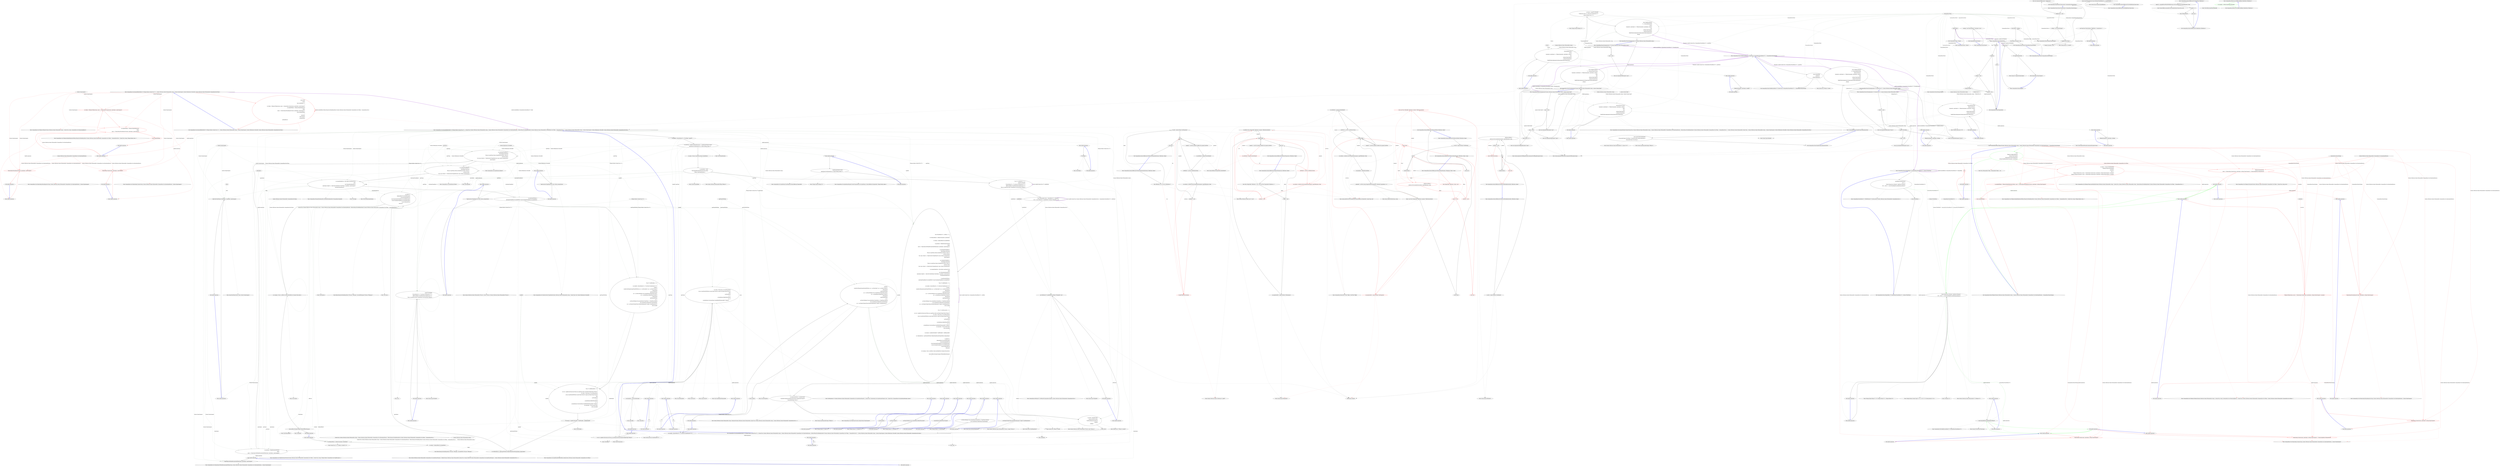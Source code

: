 digraph  {
n170 [label="System.StringComparer", span=""];
n171 [label="System.Collections.Generic.IEnumerable<CommandLine.Core.OptionSpecification>", span=""];
n172 [label="CSharpx.Maybe<System.Func<T>>", span=""];
n173 [label=specProps, span=""];
n174 [label=makeDefault, span=""];
n175 [label="System.Func<System.Collections.Generic.IEnumerable<string>, System.Collections.Generic.IEnumerable<CommandLine.Core.OptionSpecification>, RailwaySharp.ErrorHandling.Result<System.Collections.Generic.IEnumerable<CommandLine.Core.Token>, CommandLine.Error>>", span=""];
n176 [label="System.Collections.Generic.IEnumerable<string>", span=""];
n177 [label=optionSpecs, span=""];
n178 [label="System.StringComparer", span=""];
n179 [label="System.Globalization.CultureInfo", span=""];
n180 [label=typeInfo, span=""];
n181 [label="System.Collections.Generic.IEnumerable<CommandLine.ErrorType>", span=""];
n182 [label=token, span=""];
n183 [label=specPropsWithValue, span=""];
n0 [label="Entry CommandLine.Core.InstanceBuilder.Build<T>(CSharpx.Maybe<System.Func<T>>, System.Collections.Generic.IEnumerable<string>, System.StringComparer, System.Globalization.CultureInfo, System.Collections.Generic.IEnumerable<CommandLine.ErrorType>)", span="14-14", cluster="CommandLine.Core.InstanceBuilder.Build<T>(CSharpx.Maybe<System.Func<T>>, System.Collections.Generic.IEnumerable<string>, System.StringComparer, System.Globalization.CultureInfo, System.Collections.Generic.IEnumerable<CommandLine.ErrorType>)"];
n1 [label="return Build(\r\n                factory,\r\n                (args, optionSpecs) =>\r\n                    {\r\n                        var tokens = Tokenizer.Tokenize(args, name => NameLookup.Contains(name, optionSpecs, nameComparer));\r\n                        var explodedTokens = Tokenizer.ExplodeOptionList(\r\n                            tokens,\r\n                            name => NameLookup.HavingSeparator(name, optionSpecs, nameComparer));\r\n                        return explodedTokens;\r\n                    },\r\n                arguments,\r\n                nameComparer,\r\n                parsingCulture,\r\n                nonFatalErrors);", span="21-34", cluster="CommandLine.Core.InstanceBuilder.Build<T>(CSharpx.Maybe<System.Func<T>>, System.Collections.Generic.IEnumerable<string>, System.StringComparer, System.Globalization.CultureInfo, System.Collections.Generic.IEnumerable<CommandLine.ErrorType>)", color=red, community=2];
n5 [label="var tokens = Tokenizer.Tokenize(args, name => NameLookup.Contains(name, optionSpecs, nameComparer))", span="25-25", cluster="lambda expression", color=red, community=0];
n12 [label="NameLookup.Contains(name, optionSpecs, nameComparer)", span="25-25", cluster="lambda expression", color=red, community=0];
n6 [label="var explodedTokens = Tokenizer.ExplodeOptionList(\r\n                            tokens,\r\n                            name => NameLookup.HavingSeparator(name, optionSpecs, nameComparer))", span="26-28", cluster="lambda expression", color=red, community=2];
n16 [label="NameLookup.HavingSeparator(name, optionSpecs, nameComparer)", span="28-28", cluster="lambda expression", color=red, community=0];
n2 [label="Exit CommandLine.Core.InstanceBuilder.Build<T>(CSharpx.Maybe<System.Func<T>>, System.Collections.Generic.IEnumerable<string>, System.StringComparer, System.Globalization.CultureInfo, System.Collections.Generic.IEnumerable<CommandLine.ErrorType>)", span="14-14", cluster="CommandLine.Core.InstanceBuilder.Build<T>(CSharpx.Maybe<System.Func<T>>, System.Collections.Generic.IEnumerable<string>, System.StringComparer, System.Globalization.CultureInfo, System.Collections.Generic.IEnumerable<CommandLine.ErrorType>)"];
n3 [label="Entry CommandLine.Core.InstanceBuilder.Build<T>(CSharpx.Maybe<System.Func<T>>, System.Func<System.Collections.Generic.IEnumerable<string>, System.Collections.Generic.IEnumerable<CommandLine.Core.OptionSpecification>, RailwaySharp.ErrorHandling.Result<System.Collections.Generic.IEnumerable<CommandLine.Core.Token>, CommandLine.Error>>, System.Collections.Generic.IEnumerable<string>, System.StringComparer, System.Globalization.CultureInfo, System.Collections.Generic.IEnumerable<CommandLine.ErrorType>)", span="37-37", cluster="CommandLine.Core.InstanceBuilder.Build<T>(CSharpx.Maybe<System.Func<T>>, System.Func<System.Collections.Generic.IEnumerable<string>, System.Collections.Generic.IEnumerable<CommandLine.Core.OptionSpecification>, RailwaySharp.ErrorHandling.Result<System.Collections.Generic.IEnumerable<CommandLine.Core.Token>, CommandLine.Error>>, System.Collections.Generic.IEnumerable<string>, System.StringComparer, System.Globalization.CultureInfo, System.Collections.Generic.IEnumerable<CommandLine.ErrorType>)"];
n4 [label="Entry lambda expression", span="23-30", cluster="lambda expression"];
n9 [label="Entry CommandLine.Core.Tokenizer.Tokenize(System.Collections.Generic.IEnumerable<string>, System.Func<string, CommandLine.Core.NameLookupResult>)", span="13-13", cluster="CommandLine.Core.Tokenizer.Tokenize(System.Collections.Generic.IEnumerable<string>, System.Func<string, CommandLine.Core.NameLookupResult>)"];
n11 [label="Entry lambda expression", span="25-25", cluster="lambda expression"];
n7 [label="return explodedTokens;", span="29-29", cluster="lambda expression", color=red, community=0];
n10 [label="Entry CommandLine.Core.Tokenizer.ExplodeOptionList(RailwaySharp.ErrorHandling.Result<System.Collections.Generic.IEnumerable<CommandLine.Core.Token>, CommandLine.Error>, System.Func<string, CSharpx.Maybe<char>>)", span="57-57", cluster="CommandLine.Core.Tokenizer.ExplodeOptionList(RailwaySharp.ErrorHandling.Result<System.Collections.Generic.IEnumerable<CommandLine.Core.Token>, CommandLine.Error>, System.Func<string, CSharpx.Maybe<char>>)"];
n15 [label="Entry lambda expression", span="28-28", cluster="lambda expression"];
n8 [label="Exit lambda expression", span="23-30", cluster="lambda expression"];
n13 [label="Exit lambda expression", span="25-25", cluster="lambda expression"];
n14 [label="Entry CommandLine.Core.NameLookup.Contains(string, System.Collections.Generic.IEnumerable<CommandLine.Core.OptionSpecification>, System.StringComparer)", span="18-18", cluster="CommandLine.Core.NameLookup.Contains(string, System.Collections.Generic.IEnumerable<CommandLine.Core.OptionSpecification>, System.StringComparer)"];
n17 [label="Exit lambda expression", span="28-28", cluster="lambda expression"];
n18 [label="Entry CommandLine.Core.NameLookup.HavingSeparator(string, System.Collections.Generic.IEnumerable<CommandLine.Core.OptionSpecification>, System.StringComparer)", span="27-27", cluster="CommandLine.Core.NameLookup.HavingSeparator(string, System.Collections.Generic.IEnumerable<CommandLine.Core.OptionSpecification>, System.StringComparer)"];
n19 [label="var typeInfo = factory.Return(f => f().GetType(), typeof(T))", span="45-45", cluster="CommandLine.Core.InstanceBuilder.Build<T>(CSharpx.Maybe<System.Func<T>>, System.Func<System.Collections.Generic.IEnumerable<string>, System.Collections.Generic.IEnumerable<CommandLine.Core.OptionSpecification>, RailwaySharp.ErrorHandling.Result<System.Collections.Generic.IEnumerable<CommandLine.Core.Token>, CommandLine.Error>>, System.Collections.Generic.IEnumerable<string>, System.StringComparer, System.Globalization.CultureInfo, System.Collections.Generic.IEnumerable<CommandLine.ErrorType>)"];
n23 [label="Func<T> makeDefault = () =>\r\n                typeof(T).IsMutable()\r\n                    ? factory.Return(f => f(), Activator.CreateInstance<T>())\r\n                    : ReflectionHelper.CreateDefaultImmutableInstance<T>(\r\n                        (from p in specProps select p.Specification.ConversionType).ToArray())", span="56-60", cluster="CommandLine.Core.InstanceBuilder.Build<T>(CSharpx.Maybe<System.Func<T>>, System.Func<System.Collections.Generic.IEnumerable<string>, System.Collections.Generic.IEnumerable<CommandLine.Core.OptionSpecification>, RailwaySharp.ErrorHandling.Result<System.Collections.Generic.IEnumerable<CommandLine.Core.Token>, CommandLine.Error>>, System.Collections.Generic.IEnumerable<string>, System.StringComparer, System.Globalization.CultureInfo, System.Collections.Generic.IEnumerable<CommandLine.ErrorType>)"];
n52 [label="typeof(T).IsMutable()\r\n                    ? factory.Return(f => f(), Activator.CreateInstance<T>())\r\n                    : ReflectionHelper.CreateDefaultImmutableInstance<T>(\r\n                        (from p in specProps select p.Specification.ConversionType).ToArray())", span="57-60", cluster="lambda expression"];
n25 [label="Func<ParserResult<T>> buildUp = () =>\r\n            {\r\n                var tokenizerResult = tokenizer(arguments, optionSpecs);\r\n\r\n                var tokens = tokenizerResult.SucceededWith();\r\n\r\n                var partitions = TokenPartitioner.Partition(\r\n                    tokens,\r\n                    name => TypeLookup.FindTypeDescriptorAndSibling(name, optionSpecs, nameComparer));\r\n\r\n                var optionSpecPropsResult =\r\n                    OptionMapper.MapValues(\r\n                        (from pt in specProps where pt.Specification.IsOption() select pt),\r\n                        partitions.Options,\r\n                        (vals, type, isScalar) => TypeConverter.ChangeType(vals, type, isScalar, parsingCulture),\r\n                        nameComparer);\r\n\r\n                var valueSpecPropsResult =\r\n                    ValueMapper.MapValues(\r\n                        (from pt in specProps where pt.Specification.IsValue() select pt),\r\n                        partitions.Values,\r\n                        (vals, type, isScalar) => TypeConverter.ChangeType(vals, type, isScalar, parsingCulture));\r\n\r\n                var missingValueErrors = from token in partitions.Errors\r\n                    select\r\n                        new MissingValueOptionError(\r\n                            optionSpecs.Single(o => token.Text.MatchName(o.ShortName, o.LongName, nameComparer))\r\n                                .FromOptionSpecification());\r\n\r\n                var specPropsWithValue =\r\n                    optionSpecPropsResult.SucceededWith().Concat(valueSpecPropsResult.SucceededWith());\r\n\r\n                Func<T> buildMutable = () =>\r\n                {\r\n                    var mutable = factory.Return(f => f(), Activator.CreateInstance<T>());\r\n                    mutable =\r\n                        mutable.SetProperties(specPropsWithValue, sp => sp.Value.IsJust(), sp => sp.Value.FromJust())\r\n                            .SetProperties(\r\n                                specPropsWithValue,\r\n                                sp => sp.Value.IsNothing() && sp.Specification.DefaultValue.IsJust(),\r\n                                sp => sp.Specification.DefaultValue.FromJust())\r\n                            .SetProperties(\r\n                                specPropsWithValue,\r\n                                sp =>\r\n                                    sp.Value.IsNothing() && sp.Specification.TargetType == TargetType.Sequence\r\n                                    && sp.Specification.DefaultValue.MatchNothing(),\r\n                                sp => sp.Property.PropertyType.GetGenericArguments().Single().CreateEmptyArray());\r\n                    return mutable;\r\n                };\r\n\r\n                Func<T> buildImmutable = () =>\r\n                {\r\n                    var ctor = typeInfo.GetConstructor((from sp in specProps select sp.Property.PropertyType).ToArray());\r\n                    var values = (from prms in ctor.GetParameters()\r\n                        join sp in specPropsWithValue on prms.Name.ToLower() equals sp.Property.Name.ToLower()\r\n                        select\r\n                            sp.Value.Return(\r\n                                v => v,\r\n                                sp.Specification.DefaultValue.Return(\r\n                                    d => d,\r\n                                    sp.Specification.ConversionType.CreateDefaultForImmutable()))).ToArray();\r\n                    var immutable = (T)ctor.Invoke(values);\r\n                    return immutable;\r\n                };\r\n\r\n                var instance = typeInfo.IsMutable() ? buildMutable() : buildImmutable();\r\n\r\n                var validationErrors = specPropsWithValue.Validate(SpecificationPropertyRules.Lookup(tokens));\r\n\r\n                var allErrors =\r\n                    tokenizerResult.SuccessfulMessages()\r\n                        .Concat(missingValueErrors)\r\n                        .Concat(optionSpecPropsResult.SuccessfulMessages())\r\n                        .Concat(valueSpecPropsResult.SuccessfulMessages())\r\n                        .Concat(validationErrors)\r\n                        .Memorize();\r\n\r\n                var warnings = from e in allErrors where nonFatalErrors.Contains(e.Tag) select e;\r\n\r\n                return allErrors.Except(warnings).ToParserResult(instance);\r\n            }", span="65-145", cluster="CommandLine.Core.InstanceBuilder.Build<T>(CSharpx.Maybe<System.Func<T>>, System.Func<System.Collections.Generic.IEnumerable<string>, System.Collections.Generic.IEnumerable<CommandLine.Core.OptionSpecification>, RailwaySharp.ErrorHandling.Result<System.Collections.Generic.IEnumerable<CommandLine.Core.Token>, CommandLine.Error>>, System.Collections.Generic.IEnumerable<string>, System.StringComparer, System.Globalization.CultureInfo, System.Collections.Generic.IEnumerable<CommandLine.ErrorType>)"];
n68 [label="var tokenizerResult = tokenizer(arguments, optionSpecs)", span="67-67", cluster="lambda expression"];
n70 [label="var partitions = TokenPartitioner.Partition(\r\n                    tokens,\r\n                    name => TypeLookup.FindTypeDescriptorAndSibling(name, optionSpecs, nameComparer))", span="71-73", cluster="lambda expression"];
n103 [label="TypeLookup.FindTypeDescriptorAndSibling(name, optionSpecs, nameComparer)", span="73-73", cluster="lambda expression"];
n71 [label="var optionSpecPropsResult =\r\n                    OptionMapper.MapValues(\r\n                        (from pt in specProps where pt.Specification.IsOption() select pt),\r\n                        partitions.Options,\r\n                        (vals, type, isScalar) => TypeConverter.ChangeType(vals, type, isScalar, parsingCulture),\r\n                        nameComparer)", span="75-80", cluster="lambda expression"];
n107 [label="TypeConverter.ChangeType(vals, type, isScalar, parsingCulture)", span="79-79", cluster="lambda expression"];
n72 [label="var valueSpecPropsResult =\r\n                    ValueMapper.MapValues(\r\n                        (from pt in specProps where pt.Specification.IsValue() select pt),\r\n                        partitions.Values,\r\n                        (vals, type, isScalar) => TypeConverter.ChangeType(vals, type, isScalar, parsingCulture))", span="82-86", cluster="lambda expression"];
n111 [label="TypeConverter.ChangeType(vals, type, isScalar, parsingCulture)", span="86-86", cluster="lambda expression"];
n73 [label="var missingValueErrors = from token in partitions.Errors\r\n                    select\r\n                        new MissingValueOptionError(\r\n                            optionSpecs.Single(o => token.Text.MatchName(o.ShortName, o.LongName, nameComparer))\r\n                                .FromOptionSpecification())", span="88-92", cluster="lambda expression"];
n114 [label="token.Text.MatchName(o.ShortName, o.LongName, nameComparer)", span="91-91", cluster="lambda expression"];
n75 [label="Func<T> buildMutable = () =>\r\n                {\r\n                    var mutable = factory.Return(f => f(), Activator.CreateInstance<T>());\r\n                    mutable =\r\n                        mutable.SetProperties(specPropsWithValue, sp => sp.Value.IsJust(), sp => sp.Value.FromJust())\r\n                            .SetProperties(\r\n                                specPropsWithValue,\r\n                                sp => sp.Value.IsNothing() && sp.Specification.DefaultValue.IsJust(),\r\n                                sp => sp.Specification.DefaultValue.FromJust())\r\n                            .SetProperties(\r\n                                specPropsWithValue,\r\n                                sp =>\r\n                                    sp.Value.IsNothing() && sp.Specification.TargetType == TargetType.Sequence\r\n                                    && sp.Specification.DefaultValue.MatchNothing(),\r\n                                sp => sp.Property.PropertyType.GetGenericArguments().Single().CreateEmptyArray());\r\n                    return mutable;\r\n                }", span="97-113", cluster="lambda expression"];
n118 [label="var mutable = factory.Return(f => f(), Activator.CreateInstance<T>())", span="99-99", cluster="lambda expression"];
n80 [label="var warnings = from e in allErrors where nonFatalErrors.Contains(e.Tag) select e", span="142-142", cluster="lambda expression"];
n26 [label="var preprocessorErrors = arguments.Any()\r\n                ? arguments.Preprocess(PreprocessorGuards.Lookup(nameComparer))\r\n                : Enumerable.Empty<Error>()", span="147-149", cluster="CommandLine.Core.InstanceBuilder.Build<T>(CSharpx.Maybe<System.Func<T>>, System.Func<System.Collections.Generic.IEnumerable<string>, System.Collections.Generic.IEnumerable<CommandLine.Core.OptionSpecification>, RailwaySharp.ErrorHandling.Result<System.Collections.Generic.IEnumerable<CommandLine.Core.Token>, CommandLine.Error>>, System.Collections.Generic.IEnumerable<string>, System.StringComparer, System.Globalization.CultureInfo, System.Collections.Generic.IEnumerable<CommandLine.ErrorType>)"];
n27 [label="var result = arguments.Any()\r\n                ? preprocessorErrors.Any()\r\n                    ? notParsed(preprocessorErrors)\r\n                    : buildUp()\r\n                : buildUp()", span="151-155", cluster="CommandLine.Core.InstanceBuilder.Build<T>(CSharpx.Maybe<System.Func<T>>, System.Func<System.Collections.Generic.IEnumerable<string>, System.Collections.Generic.IEnumerable<CommandLine.Core.OptionSpecification>, RailwaySharp.ErrorHandling.Result<System.Collections.Generic.IEnumerable<CommandLine.Core.Token>, CommandLine.Error>>, System.Collections.Generic.IEnumerable<string>, System.StringComparer, System.Globalization.CultureInfo, System.Collections.Generic.IEnumerable<CommandLine.ErrorType>)"];
n20 [label="var specProps = typeInfo.GetSpecifications(pi => SpecificationProperty.Create(\r\n                    Specification.FromProperty(pi), pi, Maybe.Nothing<object>()))", span="47-48", cluster="CommandLine.Core.InstanceBuilder.Build<T>(CSharpx.Maybe<System.Func<T>>, System.Func<System.Collections.Generic.IEnumerable<string>, System.Collections.Generic.IEnumerable<CommandLine.Core.OptionSpecification>, RailwaySharp.ErrorHandling.Result<System.Collections.Generic.IEnumerable<CommandLine.Core.Token>, CommandLine.Error>>, System.Collections.Generic.IEnumerable<string>, System.StringComparer, System.Globalization.CultureInfo, System.Collections.Generic.IEnumerable<CommandLine.ErrorType>)"];
n30 [label="Entry Unk.Return", span="", cluster="Unk.Return"];
n40 [label="Entry lambda expression", span="45-45", cluster="lambda expression"];
n76 [label="Func<T> buildImmutable = () =>\r\n                {\r\n                    var ctor = typeInfo.GetConstructor((from sp in specProps select sp.Property.PropertyType).ToArray());\r\n                    var values = (from prms in ctor.GetParameters()\r\n                        join sp in specPropsWithValue on prms.Name.ToLower() equals sp.Property.Name.ToLower()\r\n                        select\r\n                            sp.Value.Return(\r\n                                v => v,\r\n                                sp.Specification.DefaultValue.Return(\r\n                                    d => d,\r\n                                    sp.Specification.ConversionType.CreateDefaultForImmutable()))).ToArray();\r\n                    var immutable = (T)ctor.Invoke(values);\r\n                    return immutable;\r\n                }", span="115-128", cluster="lambda expression"];
n153 [label="var ctor = typeInfo.GetConstructor((from sp in specProps select sp.Property.PropertyType).ToArray())", span="117-117", cluster="lambda expression"];
n77 [label="var instance = typeInfo.IsMutable() ? buildMutable() : buildImmutable()", span="130-130", cluster="lambda expression"];
n21 [label="var specs = from pt in specProps select pt.Specification", span="50-50", cluster="CommandLine.Core.InstanceBuilder.Build<T>(CSharpx.Maybe<System.Func<T>>, System.Func<System.Collections.Generic.IEnumerable<string>, System.Collections.Generic.IEnumerable<CommandLine.Core.OptionSpecification>, RailwaySharp.ErrorHandling.Result<System.Collections.Generic.IEnumerable<CommandLine.Core.Token>, CommandLine.Error>>, System.Collections.Generic.IEnumerable<string>, System.StringComparer, System.Globalization.CultureInfo, System.Collections.Generic.IEnumerable<CommandLine.ErrorType>)"];
n31 [label="Entry Unk.GetSpecifications", span="", cluster="Unk.GetSpecifications"];
n45 [label="Entry lambda expression", span="47-48", cluster="lambda expression"];
n22 [label="var optionSpecs = specs\r\n                .ThrowingValidate(SpecificationGuards.Lookup)\r\n                .OfType<OptionSpecification>()", span="52-54", cluster="CommandLine.Core.InstanceBuilder.Build<T>(CSharpx.Maybe<System.Func<T>>, System.Func<System.Collections.Generic.IEnumerable<string>, System.Collections.Generic.IEnumerable<CommandLine.Core.OptionSpecification>, RailwaySharp.ErrorHandling.Result<System.Collections.Generic.IEnumerable<CommandLine.Core.Token>, CommandLine.Error>>, System.Collections.Generic.IEnumerable<string>, System.StringComparer, System.Globalization.CultureInfo, System.Collections.Generic.IEnumerable<CommandLine.ErrorType>)"];
n32 [label="Entry Unk.ThrowingValidate", span="", cluster="Unk.ThrowingValidate"];
n33 [label="Entry System.Collections.IEnumerable.OfType<TResult>()", span="0-0", cluster="System.Collections.IEnumerable.OfType<TResult>()"];
n24 [label="Func<IEnumerable<Error>, ParserResult<T>> notParsed =\r\n                errs => new NotParsed<T>(makeDefault().GetType().ToTypeInfo(), errs)", span="62-63", cluster="CommandLine.Core.InstanceBuilder.Build<T>(CSharpx.Maybe<System.Func<T>>, System.Func<System.Collections.Generic.IEnumerable<string>, System.Collections.Generic.IEnumerable<CommandLine.Core.OptionSpecification>, RailwaySharp.ErrorHandling.Result<System.Collections.Generic.IEnumerable<CommandLine.Core.Token>, CommandLine.Error>>, System.Collections.Generic.IEnumerable<string>, System.StringComparer, System.Globalization.CultureInfo, System.Collections.Generic.IEnumerable<CommandLine.ErrorType>)"];
n62 [label="new NotParsed<T>(makeDefault().GetType().ToTypeInfo(), errs)", span="63-63", cluster="lambda expression"];
n34 [label="Entry System.Collections.Generic.IEnumerable<TSource>.Any<TSource>()", span="0-0", cluster="System.Collections.Generic.IEnumerable<TSource>.Any<TSource>()"];
n35 [label="Entry CommandLine.Core.PreprocessorGuards.Lookup(System.StringComparer)", span="11-11", cluster="CommandLine.Core.PreprocessorGuards.Lookup(System.StringComparer)"];
n36 [label="Entry System.Collections.Generic.IEnumerable<string>.Preprocess(System.Collections.Generic.IEnumerable<System.Func<System.Collections.Generic.IEnumerable<string>, System.Collections.Generic.IEnumerable<CommandLine.Error>>>)", span="11-11", cluster="System.Collections.Generic.IEnumerable<string>.Preprocess(System.Collections.Generic.IEnumerable<System.Func<System.Collections.Generic.IEnumerable<string>, System.Collections.Generic.IEnumerable<CommandLine.Error>>>)"];
n37 [label="Entry System.Linq.Enumerable.Empty<TResult>()", span="0-0", cluster="System.Linq.Enumerable.Empty<TResult>()"];
n28 [label="return result;", span="157-157", cluster="CommandLine.Core.InstanceBuilder.Build<T>(CSharpx.Maybe<System.Func<T>>, System.Func<System.Collections.Generic.IEnumerable<string>, System.Collections.Generic.IEnumerable<CommandLine.Core.OptionSpecification>, RailwaySharp.ErrorHandling.Result<System.Collections.Generic.IEnumerable<CommandLine.Core.Token>, CommandLine.Error>>, System.Collections.Generic.IEnumerable<string>, System.StringComparer, System.Globalization.CultureInfo, System.Collections.Generic.IEnumerable<CommandLine.ErrorType>)"];
n38 [label="Entry System.Func<T, TResult>.Invoke(T)", span="0-0", cluster="System.Func<T, TResult>.Invoke(T)"];
n39 [label="Entry System.Func<TResult>.Invoke()", span="0-0", cluster="System.Func<TResult>.Invoke()"];
n29 [label="Exit CommandLine.Core.InstanceBuilder.Build<T>(CSharpx.Maybe<System.Func<T>>, System.Func<System.Collections.Generic.IEnumerable<string>, System.Collections.Generic.IEnumerable<CommandLine.Core.OptionSpecification>, RailwaySharp.ErrorHandling.Result<System.Collections.Generic.IEnumerable<CommandLine.Core.Token>, CommandLine.Error>>, System.Collections.Generic.IEnumerable<string>, System.StringComparer, System.Globalization.CultureInfo, System.Collections.Generic.IEnumerable<CommandLine.ErrorType>)", span="37-37", cluster="CommandLine.Core.InstanceBuilder.Build<T>(CSharpx.Maybe<System.Func<T>>, System.Func<System.Collections.Generic.IEnumerable<string>, System.Collections.Generic.IEnumerable<CommandLine.Core.OptionSpecification>, RailwaySharp.ErrorHandling.Result<System.Collections.Generic.IEnumerable<CommandLine.Core.Token>, CommandLine.Error>>, System.Collections.Generic.IEnumerable<string>, System.StringComparer, System.Globalization.CultureInfo, System.Collections.Generic.IEnumerable<CommandLine.ErrorType>)"];
n41 [label="f().GetType()", span="45-45", cluster="lambda expression"];
n42 [label="Exit lambda expression", span="45-45", cluster="lambda expression"];
n43 [label="Entry Unk.f", span="", cluster="Unk.f"];
n44 [label="Entry Unk.GetType", span="", cluster="Unk.GetType"];
n46 [label="SpecificationProperty.Create(\r\n                    Specification.FromProperty(pi), pi, Maybe.Nothing<object>())", span="47-48", cluster="lambda expression"];
n47 [label="Exit lambda expression", span="47-48", cluster="lambda expression"];
n48 [label="Entry CommandLine.Core.Specification.FromProperty(System.Reflection.PropertyInfo)", span="103-103", cluster="CommandLine.Core.Specification.FromProperty(System.Reflection.PropertyInfo)"];
n49 [label="Entry CSharpx.Maybe.Nothing<T>()", span="116-116", cluster="CSharpx.Maybe.Nothing<T>()"];
n50 [label="Entry CommandLine.Core.SpecificationProperty.Create(CommandLine.Core.Specification, System.Reflection.PropertyInfo, CSharpx.Maybe<object>)", span="21-21", cluster="CommandLine.Core.SpecificationProperty.Create(CommandLine.Core.Specification, System.Reflection.PropertyInfo, CSharpx.Maybe<object>)"];
n51 [label="Entry lambda expression", span="56-60", cluster="lambda expression"];
n53 [label="Exit lambda expression", span="56-60", cluster="lambda expression"];
n54 [label="Entry System.Type.IsMutable()", span="139-139", cluster="System.Type.IsMutable()"];
n55 [label="Entry System.Activator.CreateInstance<T>()", span="0-0", cluster="System.Activator.CreateInstance<T>()"];
n56 [label="Entry Unk.ToArray", span="", cluster="Unk.ToArray"];
n57 [label="Entry Unk.>", span="", cluster="Unk.>"];
n58 [label="Entry lambda expression", span="58-58", cluster="lambda expression"];
n59 [label="f()", span="58-58", cluster="lambda expression"];
n60 [label="Exit lambda expression", span="58-58", cluster="lambda expression"];
n61 [label="Entry lambda expression", span="63-63", cluster="lambda expression"];
n63 [label="Exit lambda expression", span="63-63", cluster="lambda expression"];
n64 [label="Entry CommandLine.NotParsed<T>.NotParsed(CommandLine.TypeInfo, System.Collections.Generic.IEnumerable<CommandLine.Error>)", span="163-163", cluster="CommandLine.NotParsed<T>.NotParsed(CommandLine.TypeInfo, System.Collections.Generic.IEnumerable<CommandLine.Error>)"];
n65 [label="Entry object.GetType()", span="0-0", cluster="object.GetType()"];
n66 [label="Entry System.Type.ToTypeInfo()", span="174-174", cluster="System.Type.ToTypeInfo()"];
n67 [label="Entry lambda expression", span="65-145", cluster="lambda expression"];
n69 [label="var tokens = tokenizerResult.SucceededWith()", span="69-69", cluster="lambda expression"];
n83 [label="Entry System.Func<T1, T2, TResult>.Invoke(T1, T2)", span="0-0", cluster="System.Func<T1, T2, TResult>.Invoke(T1, T2)"];
n79 [label="var allErrors =\r\n                    tokenizerResult.SuccessfulMessages()\r\n                        .Concat(missingValueErrors)\r\n                        .Concat(optionSpecPropsResult.SuccessfulMessages())\r\n                        .Concat(valueSpecPropsResult.SuccessfulMessages())\r\n                        .Concat(validationErrors)\r\n                        .Memorize()", span="134-140", cluster="lambda expression"];
n84 [label="Entry RailwaySharp.ErrorHandling.Result<TSuccess, TMessage>.SucceededWith<TSuccess, TMessage>()", span="653-653", cluster="RailwaySharp.ErrorHandling.Result<TSuccess, TMessage>.SucceededWith<TSuccess, TMessage>()"];
n78 [label="var validationErrors = specPropsWithValue.Validate(SpecificationPropertyRules.Lookup(tokens))", span="132-132", cluster="lambda expression"];
n85 [label="Entry CommandLine.Core.TokenPartitioner.Partition(System.Collections.Generic.IEnumerable<CommandLine.Core.Token>, System.Func<string, CSharpx.Maybe<CommandLine.Core.TypeDescriptor>>)", span="12-12", cluster="CommandLine.Core.TokenPartitioner.Partition(System.Collections.Generic.IEnumerable<CommandLine.Core.Token>, System.Func<string, CSharpx.Maybe<CommandLine.Core.TypeDescriptor>>)"];
n102 [label="Entry lambda expression", span="73-73", cluster="lambda expression"];
n86 [label="Entry CommandLine.Core.Specification.IsOption()", span="10-10", cluster="CommandLine.Core.Specification.IsOption()"];
n87 [label="Entry Unk.MapValues", span="", cluster="Unk.MapValues"];
n106 [label="Entry lambda expression", span="79-79", cluster="lambda expression"];
n74 [label="var specPropsWithValue =\r\n                    optionSpecPropsResult.SucceededWith().Concat(valueSpecPropsResult.SucceededWith())", span="94-95", cluster="lambda expression"];
n88 [label="Entry CommandLine.Core.Specification.IsValue()", span="15-15", cluster="CommandLine.Core.Specification.IsValue()"];
n110 [label="Entry lambda expression", span="86-86", cluster="lambda expression"];
n89 [label="Entry CommandLine.MissingValueOptionError.MissingValueOptionError(CommandLine.NameInfo)", span="294-294", cluster="CommandLine.MissingValueOptionError.MissingValueOptionError(CommandLine.NameInfo)"];
n90 [label="Entry Unk.Single", span="", cluster="Unk.Single"];
n91 [label="Entry Unk.FromOptionSpecification", span="", cluster="Unk.FromOptionSpecification"];
n113 [label="Entry lambda expression", span="91-91", cluster="lambda expression"];
n92 [label="Entry System.Collections.Generic.IEnumerable<TSource>.Concat<TSource>(System.Collections.Generic.IEnumerable<TSource>)", span="0-0", cluster="System.Collections.Generic.IEnumerable<TSource>.Concat<TSource>(System.Collections.Generic.IEnumerable<TSource>)"];
n119 [label="mutable =\r\n                        mutable.SetProperties(specPropsWithValue, sp => sp.Value.IsJust(), sp => sp.Value.FromJust())\r\n                            .SetProperties(\r\n                                specPropsWithValue,\r\n                                sp => sp.Value.IsNothing() && sp.Specification.DefaultValue.IsJust(),\r\n                                sp => sp.Specification.DefaultValue.FromJust())\r\n                            .SetProperties(\r\n                                specPropsWithValue,\r\n                                sp =>\r\n                                    sp.Value.IsNothing() && sp.Specification.TargetType == TargetType.Sequence\r\n                                    && sp.Specification.DefaultValue.MatchNothing(),\r\n                                sp => sp.Property.PropertyType.GetGenericArguments().Single().CreateEmptyArray())", span="100-111", cluster="lambda expression"];
n154 [label="var values = (from prms in ctor.GetParameters()\r\n                        join sp in specPropsWithValue on prms.Name.ToLower() equals sp.Property.Name.ToLower()\r\n                        select\r\n                            sp.Value.Return(\r\n                                v => v,\r\n                                sp.Specification.DefaultValue.Return(\r\n                                    d => d,\r\n                                    sp.Specification.ConversionType.CreateDefaultForImmutable()))).ToArray()", span="118-125", cluster="lambda expression"];
n93 [label="Entry Unk.IsMutable", span="", cluster="Unk.IsMutable"];
n81 [label="return allErrors.Except(warnings).ToParserResult(instance);", span="144-144", cluster="lambda expression"];
n94 [label="Entry CommandLine.Core.SpecificationPropertyRules.Lookup(System.Collections.Generic.IEnumerable<CommandLine.Core.Token>)", span="12-12", cluster="CommandLine.Core.SpecificationPropertyRules.Lookup(System.Collections.Generic.IEnumerable<CommandLine.Core.Token>)"];
n95 [label="Entry System.Collections.Generic.IEnumerable<CommandLine.Core.SpecificationProperty>.Validate(System.Collections.Generic.IEnumerable<System.Func<System.Collections.Generic.IEnumerable<CommandLine.Core.SpecificationProperty>, System.Collections.Generic.IEnumerable<CommandLine.Error>>>)", span="40-40", cluster="System.Collections.Generic.IEnumerable<CommandLine.Core.SpecificationProperty>.Validate(System.Collections.Generic.IEnumerable<System.Func<System.Collections.Generic.IEnumerable<CommandLine.Core.SpecificationProperty>, System.Collections.Generic.IEnumerable<CommandLine.Error>>>)"];
n96 [label="Entry RailwaySharp.ErrorHandling.Result<TSuccess, TMessage>.SuccessfulMessages<TSuccess, TMessage>()", span="15-15", cluster="RailwaySharp.ErrorHandling.Result<TSuccess, TMessage>.SuccessfulMessages<TSuccess, TMessage>()"];
n97 [label="Entry Unk.Concat", span="", cluster="Unk.Concat"];
n98 [label="Entry Unk.Memorize", span="", cluster="Unk.Memorize"];
n99 [label="Entry Unk.Contains", span="", cluster="Unk.Contains"];
n82 [label="Exit lambda expression", span="65-145", cluster="lambda expression"];
n100 [label="Entry Unk.Except", span="", cluster="Unk.Except"];
n101 [label="Entry Unk.ToParserResult", span="", cluster="Unk.ToParserResult"];
n104 [label="Exit lambda expression", span="73-73", cluster="lambda expression"];
n105 [label="Entry CommandLine.Core.TypeLookup.FindTypeDescriptorAndSibling(string, System.Collections.Generic.IEnumerable<CommandLine.Core.OptionSpecification>, System.StringComparer)", span="23-23", cluster="CommandLine.Core.TypeLookup.FindTypeDescriptorAndSibling(string, System.Collections.Generic.IEnumerable<CommandLine.Core.OptionSpecification>, System.StringComparer)"];
n108 [label="Exit lambda expression", span="79-79", cluster="lambda expression"];
n109 [label="Entry CommandLine.Core.TypeConverter.ChangeType(System.Collections.Generic.IEnumerable<string>, System.Type, bool, System.Globalization.CultureInfo)", span="14-14", cluster="CommandLine.Core.TypeConverter.ChangeType(System.Collections.Generic.IEnumerable<string>, System.Type, bool, System.Globalization.CultureInfo)"];
n112 [label="Exit lambda expression", span="86-86", cluster="lambda expression"];
n115 [label="Exit lambda expression", span="91-91", cluster="lambda expression"];
n116 [label="Entry string.MatchName(string, string, System.StringComparer)", span="8-8", cluster="string.MatchName(string, string, System.StringComparer)"];
n117 [label="Entry lambda expression", span="97-113", cluster="lambda expression"];
n124 [label="Entry lambda expression", span="99-99", cluster="lambda expression"];
n120 [label="return mutable;", span="112-112", cluster="lambda expression"];
n122 [label="Entry Unk.SetProperties", span="", cluster="Unk.SetProperties"];
n123 [label="Entry T.SetProperties<T>(System.Collections.Generic.IEnumerable<CommandLine.Core.SpecificationProperty>, System.Func<CommandLine.Core.SpecificationProperty, bool>, System.Func<CommandLine.Core.SpecificationProperty, object>)", span="82-82", cluster="T.SetProperties<T>(System.Collections.Generic.IEnumerable<CommandLine.Core.SpecificationProperty>, System.Func<CommandLine.Core.SpecificationProperty, bool>, System.Func<CommandLine.Core.SpecificationProperty, object>)"];
n127 [label="Entry lambda expression", span="101-101", cluster="lambda expression"];
n131 [label="Entry lambda expression", span="101-101", cluster="lambda expression"];
n135 [label="Entry lambda expression", span="104-104", cluster="lambda expression"];
n139 [label="Entry lambda expression", span="105-105", cluster="lambda expression"];
n142 [label="Entry lambda expression", span="108-110", cluster="lambda expression"];
n146 [label="Entry lambda expression", span="111-111", cluster="lambda expression"];
n121 [label="Exit lambda expression", span="97-113", cluster="lambda expression"];
n125 [label="f()", span="99-99", cluster="lambda expression"];
n126 [label="Exit lambda expression", span="99-99", cluster="lambda expression"];
n128 [label="sp.Value.IsJust()", span="101-101", cluster="lambda expression"];
n129 [label="Exit lambda expression", span="101-101", cluster="lambda expression"];
n130 [label="Entry CSharpx.Maybe<T>.IsJust<T>()", span="326-326", cluster="CSharpx.Maybe<T>.IsJust<T>()"];
n132 [label="sp.Value.FromJust()", span="101-101", cluster="lambda expression"];
n133 [label="Exit lambda expression", span="101-101", cluster="lambda expression"];
n134 [label="Entry CSharpx.Maybe<T>.FromJust<T>()", span="342-342", cluster="CSharpx.Maybe<T>.FromJust<T>()"];
n136 [label="sp.Value.IsNothing() && sp.Specification.DefaultValue.IsJust()", span="104-104", cluster="lambda expression"];
n137 [label="Exit lambda expression", span="104-104", cluster="lambda expression"];
n138 [label="Entry CSharpx.Maybe<T>.IsNothing<T>()", span="334-334", cluster="CSharpx.Maybe<T>.IsNothing<T>()"];
n140 [label="sp.Specification.DefaultValue.FromJust()", span="105-105", cluster="lambda expression"];
n141 [label="Exit lambda expression", span="105-105", cluster="lambda expression"];
n143 [label="sp.Value.IsNothing() && sp.Specification.TargetType == TargetType.Sequence\r\n                                    && sp.Specification.DefaultValue.MatchNothing()", span="109-110", cluster="lambda expression"];
n144 [label="Exit lambda expression", span="108-110", cluster="lambda expression"];
n145 [label="Entry CSharpx.Maybe<T>.MatchNothing()", span="57-57", cluster="CSharpx.Maybe<T>.MatchNothing()"];
n147 [label="sp.Property.PropertyType.GetGenericArguments().Single().CreateEmptyArray()", span="111-111", cluster="lambda expression"];
n148 [label="Exit lambda expression", span="111-111", cluster="lambda expression"];
n149 [label="Entry System.Type.GetGenericArguments()", span="0-0", cluster="System.Type.GetGenericArguments()"];
n150 [label="Entry System.Collections.Generic.IEnumerable<TSource>.Single<TSource>()", span="0-0", cluster="System.Collections.Generic.IEnumerable<TSource>.Single<TSource>()"];
n151 [label="Entry System.Type.CreateEmptyArray()", span="125-125", cluster="System.Type.CreateEmptyArray()"];
n152 [label="Entry lambda expression", span="115-128", cluster="lambda expression"];
n158 [label="Entry Unk.GetConstructor", span="", cluster="Unk.GetConstructor"];
n155 [label="var immutable = (T)ctor.Invoke(values)", span="126-126", cluster="lambda expression"];
n159 [label="Entry Unk.GetParameters", span="", cluster="Unk.GetParameters"];
n160 [label="Entry Unk.ToLower", span="", cluster="Unk.ToLower"];
n161 [label="Entry string.ToLower()", span="0-0", cluster="string.ToLower()"];
n162 [label="Entry Unk.CreateDefaultForImmutable", span="", cluster="Unk.CreateDefaultForImmutable"];
n164 [label="Entry lambda expression", span="122-122", cluster="lambda expression"];
n167 [label="Entry lambda expression", span="124-124", cluster="lambda expression"];
n156 [label="return immutable;", span="127-127", cluster="lambda expression"];
n163 [label="Entry Unk.Invoke", span="", cluster="Unk.Invoke"];
n157 [label="Exit lambda expression", span="115-128", cluster="lambda expression"];
n165 [label=v, span="122-122", cluster="lambda expression"];
n166 [label="Exit lambda expression", span="122-122", cluster="lambda expression"];
n168 [label=d, span="124-124", cluster="lambda expression"];
n169 [label="Exit lambda expression", span="124-124", cluster="lambda expression"];
m0_78 [label="Entry System.Type.GetGenericTypeDefinition()", span="0-0", cluster="System.Type.GetGenericTypeDefinition()", file="InstanceBuilderTests.cs"];
m0_51 [label="Entry CommandLine.Internal.ReflectionUtil.GetAttribute<TAttribute>()", span="137-137", cluster="CommandLine.Internal.ReflectionUtil.GetAttribute<TAttribute>()", file="InstanceBuilderTests.cs"];
m0_52 [label="object[] a = AssemblyFromWhichToPullInformation.GetCustomAttributes(typeof(TAttribute), false)", span="140-140", cluster="CommandLine.Internal.ReflectionUtil.GetAttribute<TAttribute>()", file="InstanceBuilderTests.cs"];
m0_53 [label="a.Length <= 0", span="141-141", cluster="CommandLine.Internal.ReflectionUtil.GetAttribute<TAttribute>()", file="InstanceBuilderTests.cs"];
m0_55 [label="return (TAttribute)a[0];", span="143-143", cluster="CommandLine.Internal.ReflectionUtil.GetAttribute<TAttribute>()", file="InstanceBuilderTests.cs"];
m0_54 [label="return null;", span="141-141", cluster="CommandLine.Internal.ReflectionUtil.GetAttribute<TAttribute>()", file="InstanceBuilderTests.cs"];
m0_56 [label="Exit CommandLine.Internal.ReflectionUtil.GetAttribute<TAttribute>()", span="137-137", cluster="CommandLine.Internal.ReflectionUtil.GetAttribute<TAttribute>()", file="InstanceBuilderTests.cs"];
m0_39 [label="Entry CommandLine.Internal.ReflectionUtil.RetrievePropertyAttributeList<TAttribute>(object)", span="112-112", cluster="CommandLine.Internal.ReflectionUtil.RetrievePropertyAttributeList<TAttribute>(object)", file="InstanceBuilderTests.cs"];
m0_40 [label="IList<TAttribute> list = new List<TAttribute>()", span="115-115", cluster="CommandLine.Internal.ReflectionUtil.RetrievePropertyAttributeList<TAttribute>(object)", file="InstanceBuilderTests.cs"];
m0_41 [label="var info = target.GetType().GetProperties()", span="116-116", cluster="CommandLine.Internal.ReflectionUtil.RetrievePropertyAttributeList<TAttribute>(object)", file="InstanceBuilderTests.cs"];
m0_48 [label="list.Add((TAttribute)attribute)", span="128-128", cluster="CommandLine.Internal.ReflectionUtil.RetrievePropertyAttributeList<TAttribute>(object)", color=red, community=0, file="InstanceBuilderTests.cs"];
m0_49 [label="return list;", span="134-134", cluster="CommandLine.Internal.ReflectionUtil.RetrievePropertyAttributeList<TAttribute>(object)", file="InstanceBuilderTests.cs"];
m0_42 [label=info, span="118-118", cluster="CommandLine.Internal.ReflectionUtil.RetrievePropertyAttributeList<TAttribute>(object)", file="InstanceBuilderTests.cs"];
m0_43 [label="property != null && (property.CanRead && property.CanWrite)", span="120-120", cluster="CommandLine.Internal.ReflectionUtil.RetrievePropertyAttributeList<TAttribute>(object)", file="InstanceBuilderTests.cs"];
m0_44 [label="var setMethod = property.GetSetMethod()", span="122-122", cluster="CommandLine.Internal.ReflectionUtil.RetrievePropertyAttributeList<TAttribute>(object)", file="InstanceBuilderTests.cs"];
m0_46 [label="var attribute = Attribute.GetCustomAttribute(property, typeof(TAttribute), false)", span="125-125", cluster="CommandLine.Internal.ReflectionUtil.RetrievePropertyAttributeList<TAttribute>(object)", file="InstanceBuilderTests.cs"];
m0_45 [label="setMethod != null && !setMethod.IsStatic", span="123-123", cluster="CommandLine.Internal.ReflectionUtil.RetrievePropertyAttributeList<TAttribute>(object)", file="InstanceBuilderTests.cs"];
m0_47 [label="attribute != null", span="126-126", cluster="CommandLine.Internal.ReflectionUtil.RetrievePropertyAttributeList<TAttribute>(object)", file="InstanceBuilderTests.cs"];
m0_50 [label="Exit CommandLine.Internal.ReflectionUtil.RetrievePropertyAttributeList<TAttribute>(object)", span="112-112", cluster="CommandLine.Internal.ReflectionUtil.RetrievePropertyAttributeList<TAttribute>(object)", file="InstanceBuilderTests.cs"];
m0_17 [label="Entry System.Attribute.GetCustomAttribute(System.Reflection.MemberInfo, System.Type, bool)", span="0-0", cluster="System.Attribute.GetCustomAttribute(System.Reflection.MemberInfo, System.Type, bool)", file="InstanceBuilderTests.cs"];
m0_20 [label="Entry CommandLine.Internal.ReflectionUtil.RetrieveMethod<TAttribute>(object)", span="70-70", cluster="CommandLine.Internal.ReflectionUtil.RetrieveMethod<TAttribute>(object)", file="InstanceBuilderTests.cs"];
m0_21 [label="var info = target.GetType().GetMethods()", span="73-73", cluster="CommandLine.Internal.ReflectionUtil.RetrieveMethod<TAttribute>(object)", file="InstanceBuilderTests.cs"];
m0_22 [label=info, span="75-75", cluster="CommandLine.Internal.ReflectionUtil.RetrieveMethod<TAttribute>(object)", file="InstanceBuilderTests.cs"];
m0_23 [label="!method.IsStatic", span="77-77", cluster="CommandLine.Internal.ReflectionUtil.RetrieveMethod<TAttribute>(object)", file="InstanceBuilderTests.cs"];
m0_27 [label="return null;", span="88-88", cluster="CommandLine.Internal.ReflectionUtil.RetrieveMethod<TAttribute>(object)", file="InstanceBuilderTests.cs"];
m0_24 [label="Attribute attribute =\r\n                        Attribute.GetCustomAttribute(method, typeof(TAttribute), false)", span="79-80", cluster="CommandLine.Internal.ReflectionUtil.RetrieveMethod<TAttribute>(object)", color=red, community=0, file="InstanceBuilderTests.cs"];
m0_26 [label="return new Pair<MethodInfo, TAttribute>(method, (TAttribute)attribute);", span="83-83", cluster="CommandLine.Internal.ReflectionUtil.RetrieveMethod<TAttribute>(object)", color=red, community=0, file="InstanceBuilderTests.cs"];
m0_25 [label="attribute != null", span="81-81", cluster="CommandLine.Internal.ReflectionUtil.RetrieveMethod<TAttribute>(object)", color=red, community=0, file="InstanceBuilderTests.cs"];
m0_28 [label="Exit CommandLine.Internal.ReflectionUtil.RetrieveMethod<TAttribute>(object)", span="70-70", cluster="CommandLine.Internal.ReflectionUtil.RetrieveMethod<TAttribute>(object)", file="InstanceBuilderTests.cs"];
m0_30 [label="Entry CommandLine.Internal.ReflectionUtil.RetrieveMethodAttributeOnly<TAttribute>(object)", span="91-91", cluster="CommandLine.Internal.ReflectionUtil.RetrieveMethodAttributeOnly<TAttribute>(object)", file="InstanceBuilderTests.cs"];
m0_31 [label="var info = target.GetType().GetMethods()", span="94-94", cluster="CommandLine.Internal.ReflectionUtil.RetrieveMethodAttributeOnly<TAttribute>(object)", file="InstanceBuilderTests.cs"];
m0_32 [label=info, span="96-96", cluster="CommandLine.Internal.ReflectionUtil.RetrieveMethodAttributeOnly<TAttribute>(object)", file="InstanceBuilderTests.cs"];
m0_33 [label="!method.IsStatic", span="98-98", cluster="CommandLine.Internal.ReflectionUtil.RetrieveMethodAttributeOnly<TAttribute>(object)", file="InstanceBuilderTests.cs"];
m0_37 [label="return null;", span="109-109", cluster="CommandLine.Internal.ReflectionUtil.RetrieveMethodAttributeOnly<TAttribute>(object)", color=red, community=0, file="InstanceBuilderTests.cs"];
m0_34 [label="Attribute attribute =\r\n                        Attribute.GetCustomAttribute(method, typeof(TAttribute), false)", span="100-101", cluster="CommandLine.Internal.ReflectionUtil.RetrieveMethodAttributeOnly<TAttribute>(object)", file="InstanceBuilderTests.cs"];
m0_35 [label="attribute != null", span="102-102", cluster="CommandLine.Internal.ReflectionUtil.RetrieveMethodAttributeOnly<TAttribute>(object)", file="InstanceBuilderTests.cs"];
m0_36 [label="return (TAttribute)attribute;", span="104-104", cluster="CommandLine.Internal.ReflectionUtil.RetrieveMethodAttributeOnly<TAttribute>(object)", color=red, community=0, file="InstanceBuilderTests.cs"];
m0_38 [label="Exit CommandLine.Internal.ReflectionUtil.RetrieveMethodAttributeOnly<TAttribute>(object)", span="91-91", cluster="CommandLine.Internal.ReflectionUtil.RetrieveMethodAttributeOnly<TAttribute>(object)", file="InstanceBuilderTests.cs"];
m0_18 [label="Entry CommandLine.Internal.Pair<TLeft, TRight>.Pair(TLeft, TRight)", span="37-37", cluster="CommandLine.Internal.Pair<TLeft, TRight>.Pair(TLeft, TRight)", file="InstanceBuilderTests.cs"];
m0_57 [label="Entry System.Reflection.Assembly.GetCustomAttributes(System.Type, bool)", span="0-0", cluster="System.Reflection.Assembly.GetCustomAttributes(System.Type, bool)", file="InstanceBuilderTests.cs"];
m0_74 [label="Entry string.CompareOrdinal(string, string)", span="0-0", cluster="string.CompareOrdinal(string, string)", file="InstanceBuilderTests.cs"];
m0_16 [label="Entry System.Reflection.PropertyInfo.GetSetMethod()", span="0-0", cluster="System.Reflection.PropertyInfo.GetSetMethod()", file="InstanceBuilderTests.cs"];
m0_19 [label="Entry System.Collections.Generic.ICollection<T>.Add(T)", span="0-0", cluster="System.Collections.Generic.ICollection<T>.Add(T)", file="InstanceBuilderTests.cs"];
m0_58 [label="Entry CommandLine.Internal.ReflectionUtil.RetrieveOptionProperty<TAttribute>(object, string)", span="151-151", cluster="CommandLine.Internal.ReflectionUtil.RetrieveOptionProperty<TAttribute>(object, string)", file="InstanceBuilderTests.cs"];
m0_59 [label="Pair<PropertyInfo, TAttribute> found = null", span="154-154", cluster="CommandLine.Internal.ReflectionUtil.RetrieveOptionProperty<TAttribute>(object, string)", color=red, community=0, file="InstanceBuilderTests.cs"];
m0_60 [label="target == null", span="155-155", cluster="CommandLine.Internal.ReflectionUtil.RetrieveOptionProperty<TAttribute>(object, string)", color=red, community=0, file="InstanceBuilderTests.cs"];
m0_62 [label="var propertiesInfo = target.GetType().GetProperties()", span="156-156", cluster="CommandLine.Internal.ReflectionUtil.RetrieveOptionProperty<TAttribute>(object, string)", color=red, community=0, file="InstanceBuilderTests.cs"];
m0_69 [label="optionAttr != null && string.CompareOrdinal(uniqueName, optionAttr.UniqueName) == 0", span="167-167", cluster="CommandLine.Internal.ReflectionUtil.RetrieveOptionProperty<TAttribute>(object, string)", file="InstanceBuilderTests.cs"];
m0_72 [label="return found;", span="175-175", cluster="CommandLine.Internal.ReflectionUtil.RetrieveOptionProperty<TAttribute>(object, string)", color=red, community=0, file="InstanceBuilderTests.cs"];
m0_61 [label="return null;", span="155-155", cluster="CommandLine.Internal.ReflectionUtil.RetrieveOptionProperty<TAttribute>(object, string)", color=red, community=0, file="InstanceBuilderTests.cs"];
m0_63 [label=propertiesInfo, span="158-158", cluster="CommandLine.Internal.ReflectionUtil.RetrieveOptionProperty<TAttribute>(object, string)", file="InstanceBuilderTests.cs"];
m0_64 [label="property != null && (property.CanRead && property.CanWrite)", span="160-160", cluster="CommandLine.Internal.ReflectionUtil.RetrieveOptionProperty<TAttribute>(object, string)", file="InstanceBuilderTests.cs"];
m0_65 [label="var setMethod = property.GetSetMethod()", span="162-162", cluster="CommandLine.Internal.ReflectionUtil.RetrieveOptionProperty<TAttribute>(object, string)", file="InstanceBuilderTests.cs"];
m0_67 [label="var attribute = Attribute.GetCustomAttribute(property, typeof(TAttribute), false)", span="165-165", cluster="CommandLine.Internal.ReflectionUtil.RetrieveOptionProperty<TAttribute>(object, string)", file="InstanceBuilderTests.cs"];
m0_70 [label="found = new Pair<PropertyInfo, TAttribute>(property, (TAttribute)attribute)", span="169-169", cluster="CommandLine.Internal.ReflectionUtil.RetrieveOptionProperty<TAttribute>(object, string)", file="InstanceBuilderTests.cs"];
m0_66 [label="setMethod != null && !setMethod.IsStatic", span="163-163", cluster="CommandLine.Internal.ReflectionUtil.RetrieveOptionProperty<TAttribute>(object, string)", file="InstanceBuilderTests.cs"];
m0_68 [label="var optionAttr = (TAttribute)attribute", span="166-166", cluster="CommandLine.Internal.ReflectionUtil.RetrieveOptionProperty<TAttribute>(object, string)", file="InstanceBuilderTests.cs"];
m0_71 [label="return found;", span="170-170", cluster="CommandLine.Internal.ReflectionUtil.RetrieveOptionProperty<TAttribute>(object, string)", file="InstanceBuilderTests.cs"];
m0_73 [label="Exit CommandLine.Internal.ReflectionUtil.RetrieveOptionProperty<TAttribute>(object, string)", span="151-151", cluster="CommandLine.Internal.ReflectionUtil.RetrieveOptionProperty<TAttribute>(object, string)", file="InstanceBuilderTests.cs"];
m0_75 [label="Entry CommandLine.Internal.ReflectionUtil.IsNullableType(System.Type)", span="178-178", cluster="CommandLine.Internal.ReflectionUtil.IsNullableType(System.Type)", file="InstanceBuilderTests.cs"];
m0_76 [label="return type.IsGenericType && type.GetGenericTypeDefinition() == typeof(Nullable<>);", span="180-180", cluster="CommandLine.Internal.ReflectionUtil.IsNullableType(System.Type)", file="InstanceBuilderTests.cs"];
m0_77 [label="Exit CommandLine.Internal.ReflectionUtil.IsNullableType(System.Type)", span="178-178", cluster="CommandLine.Internal.ReflectionUtil.IsNullableType(System.Type)", file="InstanceBuilderTests.cs"];
m0_0 [label="Entry CommandLine.Internal.ReflectionUtil.RetrievePropertyList<TAttribute>(object)", span="43-43", cluster="CommandLine.Internal.ReflectionUtil.RetrievePropertyList<TAttribute>(object)", file="InstanceBuilderTests.cs"];
m0_1 [label="IList<Pair<PropertyInfo, TAttribute>> list = new List<Pair<PropertyInfo, TAttribute>>()", span="46-46", cluster="CommandLine.Internal.ReflectionUtil.RetrievePropertyList<TAttribute>(object)", file="InstanceBuilderTests.cs"];
m0_2 [label="target != null", span="47-47", cluster="CommandLine.Internal.ReflectionUtil.RetrievePropertyList<TAttribute>(object)", file="InstanceBuilderTests.cs"];
m0_3 [label="var propertiesInfo = target.GetType().GetProperties()", span="49-49", cluster="CommandLine.Internal.ReflectionUtil.RetrievePropertyList<TAttribute>(object)", file="InstanceBuilderTests.cs"];
m0_10 [label="list.Add(new Pair<PropertyInfo, TAttribute>(property, (TAttribute)attribute))", span="61-61", cluster="CommandLine.Internal.ReflectionUtil.RetrievePropertyList<TAttribute>(object)", file="InstanceBuilderTests.cs"];
m0_11 [label="return list;", span="67-67", cluster="CommandLine.Internal.ReflectionUtil.RetrievePropertyList<TAttribute>(object)", file="InstanceBuilderTests.cs"];
m0_4 [label=propertiesInfo, span="51-51", cluster="CommandLine.Internal.ReflectionUtil.RetrievePropertyList<TAttribute>(object)", file="InstanceBuilderTests.cs"];
m0_5 [label="property != null && (property.CanRead && property.CanWrite)", span="53-53", cluster="CommandLine.Internal.ReflectionUtil.RetrievePropertyList<TAttribute>(object)", file="InstanceBuilderTests.cs"];
m0_6 [label="var setMethod = property.GetSetMethod()", span="55-55", cluster="CommandLine.Internal.ReflectionUtil.RetrievePropertyList<TAttribute>(object)", color=red, community=0, file="InstanceBuilderTests.cs"];
m0_8 [label="var attribute = Attribute.GetCustomAttribute(property, typeof(TAttribute), false)", span="58-58", cluster="CommandLine.Internal.ReflectionUtil.RetrievePropertyList<TAttribute>(object)", color=red, community=0, file="InstanceBuilderTests.cs"];
m0_7 [label="setMethod != null && !setMethod.IsStatic", span="56-56", cluster="CommandLine.Internal.ReflectionUtil.RetrievePropertyList<TAttribute>(object)", color=red, community=0, file="InstanceBuilderTests.cs"];
m0_9 [label="attribute != null", span="59-59", cluster="CommandLine.Internal.ReflectionUtil.RetrievePropertyList<TAttribute>(object)", color=red, community=0, file="InstanceBuilderTests.cs"];
m0_12 [label="Exit CommandLine.Internal.ReflectionUtil.RetrievePropertyList<TAttribute>(object)", span="43-43", cluster="CommandLine.Internal.ReflectionUtil.RetrievePropertyList<TAttribute>(object)", file="InstanceBuilderTests.cs"];
m0_29 [label="Entry System.Type.GetMethods()", span="0-0", cluster="System.Type.GetMethods()", file="InstanceBuilderTests.cs"];
m0_15 [label="Entry System.Type.GetProperties()", span="0-0", cluster="System.Type.GetProperties()", file="InstanceBuilderTests.cs"];
m0_13 [label="Entry System.Collections.Generic.List<T>.List()", span="0-0", cluster="System.Collections.Generic.List<T>.List()", file="InstanceBuilderTests.cs"];
m1_0 [label="Entry CommandLine.Infrastructure.ReflectionHelper.GetAttribute<TAttribute>()", span="12-12", cluster="CommandLine.Infrastructure.ReflectionHelper.GetAttribute<TAttribute>()", file="InstanceChooserTests.cs"];
m1_1 [label="var assembly = GetExecutingOrEntryAssembly()", span="15-15", cluster="CommandLine.Infrastructure.ReflectionHelper.GetAttribute<TAttribute>()", color=green, community=0, file="InstanceChooserTests.cs"];
m1_2 [label="Exit CommandLine.Infrastructure.ReflectionHelper.GetAttribute<TAttribute>()", span="12-12", cluster="CommandLine.Infrastructure.ReflectionHelper.GetAttribute<TAttribute>()", file="InstanceChooserTests.cs"];
m1_3 [label="Entry Unk.GetExecutingOrEntryAssembly", span="", cluster="Unk.GetExecutingOrEntryAssembly", file="InstanceChooserTests.cs"];
m2_88 [label="Entry CommandLine.Core.Tokenizer.Tokenize(System.Collections.Generic.IEnumerable<string>, System.Func<string, CommandLine.Core.NameLookupResult>, System.Func<System.Collections.Generic.IEnumerable<CommandLine.Core.Token>, System.Collections.Generic.IEnumerable<CommandLine.Core.Token>>)", span="20-20", cluster="CommandLine.Core.Tokenizer.Tokenize(System.Collections.Generic.IEnumerable<string>, System.Func<string, CommandLine.Core.NameLookupResult>, System.Func<System.Collections.Generic.IEnumerable<CommandLine.Core.Token>, System.Collections.Generic.IEnumerable<CommandLine.Core.Token>>)", file="Parser.cs"];
m2_132 [label="Entry CSharpx.Maybe<System.Tuple<T1, T2>>.Do<T1, T2>(System.Action<T1, T2>)", span="312-312", cluster="CSharpx.Maybe<System.Tuple<T1, T2>>.Do<T1, T2>(System.Action<T1, T2>)", file="Parser.cs"];
m2_8 [label="Entry CommandLine.Parser.Parser(System.Action<CommandLine.ParserSettings>)", span="37-37", cluster="CommandLine.Parser.Parser(System.Action<CommandLine.ParserSettings>)", file="Parser.cs"];
m2_9 [label="configuration == null", span="39-39", cluster="CommandLine.Parser.Parser(System.Action<CommandLine.ParserSettings>)", file="Parser.cs"];
m2_12 [label="configuration(settings)", span="42-42", cluster="CommandLine.Parser.Parser(System.Action<CommandLine.ParserSettings>)", file="Parser.cs"];
m2_10 [label="throw new ArgumentNullException(''configuration'');", span="39-39", cluster="CommandLine.Parser.Parser(System.Action<CommandLine.ParserSettings>)", file="Parser.cs"];
m2_11 [label="settings = new ParserSettings()", span="41-41", cluster="CommandLine.Parser.Parser(System.Action<CommandLine.ParserSettings>)", file="Parser.cs"];
m2_13 [label="settings.Consumed = true", span="43-43", cluster="CommandLine.Parser.Parser(System.Action<CommandLine.ParserSettings>)", file="Parser.cs"];
m2_14 [label="Exit CommandLine.Parser.Parser(System.Action<CommandLine.ParserSettings>)", span="37-37", cluster="CommandLine.Parser.Parser(System.Action<CommandLine.ParserSettings>)", file="Parser.cs"];
m2_37 [label="Entry CommandLine.Parser.HandleUnknownArguments(bool)", span="198-198", cluster="CommandLine.Parser.HandleUnknownArguments(bool)", file="Parser.cs"];
m2_118 [label="return ignoreUnknownArguments\r\n                ? Enumerable.Empty<ErrorType>().Concat(ErrorType.UnknownOptionError)\r\n                : Enumerable.Empty<ErrorType>();", span="200-202", cluster="CommandLine.Parser.HandleUnknownArguments(bool)", file="Parser.cs"];
m2_119 [label="Exit CommandLine.Parser.HandleUnknownArguments(bool)", span="198-198", cluster="CommandLine.Parser.HandleUnknownArguments(bool)", file="Parser.cs"];
m2_87 [label="Entry CommandLine.Core.Tokenizer.PreprocessDashDash(System.Collections.Generic.IEnumerable<string>, System.Func<System.Collections.Generic.IEnumerable<string>, RailwaySharp.ErrorHandling.Result<System.Collections.Generic.IEnumerable<CommandLine.Core.Token>, CommandLine.Error>>)", span="44-44", cluster="CommandLine.Core.Tokenizer.PreprocessDashDash(System.Collections.Generic.IEnumerable<string>, System.Func<System.Collections.Generic.IEnumerable<string>, RailwaySharp.ErrorHandling.Result<System.Collections.Generic.IEnumerable<CommandLine.Core.Token>, CommandLine.Error>>)", file="Parser.cs"];
m2_93 [label="Entry CommandLine.Core.Tokenizer.Normalize(System.Collections.Generic.IEnumerable<CommandLine.Core.Token>, System.Func<string, bool>)", span="78-78", cluster="CommandLine.Core.Tokenizer.Normalize(System.Collections.Generic.IEnumerable<CommandLine.Core.Token>, System.Func<string, bool>)", file="Parser.cs"];
m2_20 [label="Entry CommandLine.Parser.~Parser()", span="55-55", cluster="CommandLine.Parser.~Parser()", file="Parser.cs"];
m2_21 [label="Dispose(false)", span="57-57", cluster="CommandLine.Parser.~Parser()", file="Parser.cs"];
m2_22 [label="Exit CommandLine.Parser.~Parser()", span="55-55", cluster="CommandLine.Parser.~Parser()", file="Parser.cs"];
m2_86 [label="Entry Func<IEnumerable<Token>, IEnumerable<Token>>.cstr", span="", cluster="Func<IEnumerable<Token>, IEnumerable<Token>>.cstr", file="Parser.cs"];
m2_89 [label="Entry CommandLine.Core.Tokenizer.ExplodeOptionList(RailwaySharp.ErrorHandling.Result<System.Collections.Generic.IEnumerable<CommandLine.Core.Token>, CommandLine.Error>, System.Func<string, CSharpx.Maybe<char>>)", span="57-57", cluster="CommandLine.Core.Tokenizer.ExplodeOptionList(RailwaySharp.ErrorHandling.Result<System.Collections.Generic.IEnumerable<CommandLine.Core.Token>, CommandLine.Error>, System.Func<string, CSharpx.Maybe<char>>)", file="Parser.cs"];
m2_16 [label="Entry System.Action<T>.Invoke(T)", span="0-0", cluster="System.Action<T>.Invoke(T)", file="Parser.cs"];
m2_59 [label="Entry CommandLine.Parser.ParseArguments(System.Collections.Generic.IEnumerable<string>, params System.Type[])", span="144-144", cluster="CommandLine.Parser.ParseArguments(System.Collections.Generic.IEnumerable<string>, params System.Type[])", file="Parser.cs"];
m2_60 [label="args == null", span="146-146", cluster="CommandLine.Parser.ParseArguments(System.Collections.Generic.IEnumerable<string>, params System.Type[])", file="Parser.cs"];
m2_62 [label="types == null", span="147-147", cluster="CommandLine.Parser.ParseArguments(System.Collections.Generic.IEnumerable<string>, params System.Type[])", file="Parser.cs"];
m2_64 [label="types.Length == 0", span="148-148", cluster="CommandLine.Parser.ParseArguments(System.Collections.Generic.IEnumerable<string>, params System.Type[])", file="Parser.cs"];
m2_66 [label="return MakeParserResult(\r\n                () => InstanceChooser.Choose(\r\n                    (arguments, optionSpecs) => Tokenize(arguments, optionSpecs, settings),\r\n                    types,\r\n                    args,\r\n                    settings.NameComparer,\r\n                    settings.ParsingCulture,\r\n                    HandleUnknownArguments(settings.IgnoreUnknownArguments)),\r\n                settings);", span="150-158", cluster="CommandLine.Parser.ParseArguments(System.Collections.Generic.IEnumerable<string>, params System.Type[])", file="Parser.cs"];
m2_61 [label="throw new ArgumentNullException(''args'');", span="146-146", cluster="CommandLine.Parser.ParseArguments(System.Collections.Generic.IEnumerable<string>, params System.Type[])", file="Parser.cs"];
m2_63 [label="throw new ArgumentNullException(''types'');", span="147-147", cluster="CommandLine.Parser.ParseArguments(System.Collections.Generic.IEnumerable<string>, params System.Type[])", file="Parser.cs"];
m2_65 [label="throw new ArgumentOutOfRangeException(''types'');", span="148-148", cluster="CommandLine.Parser.ParseArguments(System.Collections.Generic.IEnumerable<string>, params System.Type[])", file="Parser.cs"];
m2_67 [label="Exit CommandLine.Parser.ParseArguments(System.Collections.Generic.IEnumerable<string>, params System.Type[])", span="144-144", cluster="CommandLine.Parser.ParseArguments(System.Collections.Generic.IEnumerable<string>, params System.Type[])", file="Parser.cs"];
m2_3 [label="Entry CommandLine.Parser.Parser(CommandLine.ParserSettings)", span="46-46", cluster="CommandLine.Parser.Parser(CommandLine.ParserSettings)", file="Parser.cs"];
m2_17 [label="this.settings = settings", span="48-48", cluster="CommandLine.Parser.Parser(CommandLine.ParserSettings)", file="Parser.cs"];
m2_18 [label="this.settings.Consumed = true", span="49-49", cluster="CommandLine.Parser.Parser(CommandLine.ParserSettings)", file="Parser.cs"];
m2_19 [label="Exit CommandLine.Parser.Parser(CommandLine.ParserSettings)", span="46-46", cluster="CommandLine.Parser.Parser(CommandLine.ParserSettings)", file="Parser.cs"];
m2_68 [label="Entry System.ArgumentOutOfRangeException.ArgumentOutOfRangeException(string)", span="0-0", cluster="System.ArgumentOutOfRangeException.ArgumentOutOfRangeException(string)", file="Parser.cs"];
m2_43 [label="Entry CommandLine.Parser.ParseArguments<T>(System.Func<T>, System.Collections.Generic.IEnumerable<string>)", span="114-114", cluster="CommandLine.Parser.ParseArguments<T>(System.Func<T>, System.Collections.Generic.IEnumerable<string>)", file="Parser.cs"];
m2_44 [label="factory == null", span="117-117", cluster="CommandLine.Parser.ParseArguments<T>(System.Func<T>, System.Collections.Generic.IEnumerable<string>)", file="Parser.cs"];
m2_48 [label="args == null", span="119-119", cluster="CommandLine.Parser.ParseArguments<T>(System.Func<T>, System.Collections.Generic.IEnumerable<string>)", file="Parser.cs"];
m2_50 [label="return MakeParserResult(\r\n                () => InstanceBuilder.Build(\r\n                    Maybe.Just(factory),\r\n                    (arguments, optionSpecs) => Tokenize(arguments, optionSpecs, settings),\r\n                    args,\r\n                    settings.NameComparer,\r\n                    settings.ParsingCulture,\r\n                    HandleUnknownArguments(settings.IgnoreUnknownArguments)),\r\n                settings);", span="121-129", cluster="CommandLine.Parser.ParseArguments<T>(System.Func<T>, System.Collections.Generic.IEnumerable<string>)", file="Parser.cs"];
m2_45 [label="throw new ArgumentNullException(''factory'');", span="117-117", cluster="CommandLine.Parser.ParseArguments<T>(System.Func<T>, System.Collections.Generic.IEnumerable<string>)", file="Parser.cs"];
m2_46 [label="!typeof(T).IsMutable()", span="118-118", cluster="CommandLine.Parser.ParseArguments<T>(System.Func<T>, System.Collections.Generic.IEnumerable<string>)", file="Parser.cs"];
m2_47 [label="throw new ArgumentException(''factory'');", span="118-118", cluster="CommandLine.Parser.ParseArguments<T>(System.Func<T>, System.Collections.Generic.IEnumerable<string>)", file="Parser.cs"];
m2_49 [label="throw new ArgumentNullException(''args'');", span="119-119", cluster="CommandLine.Parser.ParseArguments<T>(System.Func<T>, System.Collections.Generic.IEnumerable<string>)", file="Parser.cs"];
m2_51 [label="Exit CommandLine.Parser.ParseArguments<T>(System.Func<T>, System.Collections.Generic.IEnumerable<string>)", span="114-114", cluster="CommandLine.Parser.ParseArguments<T>(System.Func<T>, System.Collections.Generic.IEnumerable<string>)", file="Parser.cs"];
m2_113 [label="Entry CommandLine.Core.NameLookup.HavingSeparator(string, System.Collections.Generic.IEnumerable<CommandLine.Core.OptionSpecification>, System.StringComparer)", span="27-27", cluster="CommandLine.Core.NameLookup.HavingSeparator(string, System.Collections.Generic.IEnumerable<CommandLine.Core.OptionSpecification>, System.StringComparer)", file="Parser.cs"];
m2_52 [label="Entry System.ArgumentException.ArgumentException(string)", span="0-0", cluster="System.ArgumentException.ArgumentException(string)", file="Parser.cs"];
m2_120 [label="Entry System.Linq.Enumerable.Empty<TResult>()", span="0-0", cluster="System.Linq.Enumerable.Empty<TResult>()", file="Parser.cs"];
m2_4 [label="Entry CommandLine.ParserSettings.ParserSettings()", span="25-25", cluster="CommandLine.ParserSettings.ParserSettings()", file="Parser.cs"];
m2_84 [label="return explodedTokens;", span="188-188", cluster="CommandLine.Parser.Tokenize(System.Collections.Generic.IEnumerable<string>, System.Collections.Generic.IEnumerable<CommandLine.Core.OptionSpecification>, CommandLine.ParserSettings)", file="Parser.cs", color=red, community=0];
m2_83 [label="var explodedTokens = Tokenizer.ExplodeOptionList(tokens, name => NameLookup.HavingSeparator(name, optionSpecs, settings.NameComparer))", span="187-187", cluster="CommandLine.Parser.Tokenize(System.Collections.Generic.IEnumerable<string>, System.Collections.Generic.IEnumerable<CommandLine.Core.OptionSpecification>, CommandLine.ParserSettings)", file="Parser.cs", color=red, community=0];
m2_97 [label="Entry CommandLine.Core.NameLookup.Contains(string, System.Collections.Generic.IEnumerable<CommandLine.Core.OptionSpecification>, System.StringComparer)", span="18-18", cluster="CommandLine.Core.NameLookup.Contains(string, System.Collections.Generic.IEnumerable<CommandLine.Core.OptionSpecification>, System.StringComparer)", file="Parser.cs"];
m2_5 [label="Entry CommandLine.Parser.Parser()", span="26-26", cluster="CommandLine.Parser.Parser()", file="Parser.cs"];
m2_6 [label="settings = new ParserSettings { Consumed = true }", span="28-28", cluster="CommandLine.Parser.Parser()", file="Parser.cs"];
m2_7 [label="Exit CommandLine.Parser.Parser()", span="26-26", cluster="CommandLine.Parser.Parser()", file="Parser.cs"];
m2_31 [label="Entry CSharpx.Maybe.Just<T>(T)", span="124-124", cluster="CSharpx.Maybe.Just<T>(T)", file="Parser.cs"];
m2_116 [label="Entry System.Func<TResult>.Invoke()", span="0-0", cluster="System.Func<TResult>.Invoke()", file="Parser.cs"];
m2_117 [label="Entry CommandLine.Parser.DisplayHelp<T>(CommandLine.ParserResult<T>, System.IO.TextWriter)", span="205-205", cluster="CommandLine.Parser.DisplayHelp<T>(CommandLine.ParserResult<T>, System.IO.TextWriter)", file="Parser.cs"];
m2_122 [label="parserResult.WithNotParsed(\r\n                errors =>\r\n                    Maybe.Merge(errors.ToMaybe(), helpWriter.ToMaybe())\r\n                        .Do((_, writer) => writer.Write(HelpText.AutoBuild(parserResult)))\r\n                )", span="207-211", cluster="CommandLine.Parser.DisplayHelp<T>(CommandLine.ParserResult<T>, System.IO.TextWriter)", file="Parser.cs"];
m2_123 [label="return parserResult;", span="213-213", cluster="CommandLine.Parser.DisplayHelp<T>(CommandLine.ParserResult<T>, System.IO.TextWriter)", file="Parser.cs"];
m2_124 [label="Exit CommandLine.Parser.DisplayHelp<T>(CommandLine.ParserResult<T>, System.IO.TextWriter)", span="205-205", cluster="CommandLine.Parser.DisplayHelp<T>(CommandLine.ParserResult<T>, System.IO.TextWriter)", file="Parser.cs"];
m2_133 [label="Entry lambda expression", span="210-210", cluster="lambda expression", file="Parser.cs"];
m2_0 [label="Entry lambda expression", span="21-21", cluster="lambda expression", file="Parser.cs"];
m2_1 [label="new Parser(new ParserSettings { HelpWriter = Console.Error })", span="21-21", cluster="lambda expression", file="Parser.cs"];
m2_2 [label="Exit lambda expression", span="21-21", cluster="lambda expression", file="Parser.cs"];
m2_35 [label="InstanceBuilder.Build(\r\n                    factory,\r\n                    (arguments, optionSpecs) => Tokenize(arguments, optionSpecs, settings),\r\n                    args,\r\n                    settings.NameComparer,\r\n                    settings.ParsingCulture,\r\n                    HandleUnknownArguments(settings.IgnoreUnknownArguments))", span="94-100", cluster="lambda expression", file="Parser.cs"];
m2_34 [label="Entry lambda expression", span="94-100", cluster="lambda expression", file="Parser.cs"];
m2_36 [label="Exit lambda expression", span="94-100", cluster="lambda expression", file="Parser.cs"];
m2_39 [label="Entry lambda expression", span="96-96", cluster="lambda expression", file="Parser.cs"];
m2_40 [label="Tokenize(arguments, optionSpecs, settings)", span="96-96", cluster="lambda expression", file="Parser.cs"];
m2_41 [label="Exit lambda expression", span="96-96", cluster="lambda expression", file="Parser.cs"];
m2_54 [label="InstanceBuilder.Build(\r\n                    Maybe.Just(factory),\r\n                    (arguments, optionSpecs) => Tokenize(arguments, optionSpecs, settings),\r\n                    args,\r\n                    settings.NameComparer,\r\n                    settings.ParsingCulture,\r\n                    HandleUnknownArguments(settings.IgnoreUnknownArguments))", span="122-128", cluster="lambda expression", file="Parser.cs"];
m2_53 [label="Entry lambda expression", span="122-128", cluster="lambda expression", file="Parser.cs"];
m2_55 [label="Exit lambda expression", span="122-128", cluster="lambda expression", file="Parser.cs"];
m2_56 [label="Entry lambda expression", span="124-124", cluster="lambda expression", file="Parser.cs"];
m2_57 [label="Tokenize(arguments, optionSpecs, settings)", span="124-124", cluster="lambda expression", file="Parser.cs"];
m2_58 [label="Exit lambda expression", span="124-124", cluster="lambda expression", file="Parser.cs"];
m2_70 [label="InstanceChooser.Choose(\r\n                    (arguments, optionSpecs) => Tokenize(arguments, optionSpecs, settings),\r\n                    types,\r\n                    args,\r\n                    settings.NameComparer,\r\n                    settings.ParsingCulture,\r\n                    HandleUnknownArguments(settings.IgnoreUnknownArguments))", span="151-157", cluster="lambda expression", file="Parser.cs"];
m2_69 [label="Entry lambda expression", span="151-157", cluster="lambda expression", file="Parser.cs"];
m2_71 [label="Exit lambda expression", span="151-157", cluster="lambda expression", file="Parser.cs"];
m2_73 [label="Entry lambda expression", span="152-152", cluster="lambda expression", file="Parser.cs"];
m2_74 [label="Tokenize(arguments, optionSpecs, settings)", span="152-152", cluster="lambda expression", file="Parser.cs"];
m2_75 [label="Exit lambda expression", span="152-152", cluster="lambda expression", file="Parser.cs"];
m2_91 [label="Tokenizer.Normalize(toks,\r\n                    name => NameLookup.Contains(name, optionSpecs, settings.NameComparer) != NameLookupResult.NoOptionFound)", span="177-178", cluster="lambda expression", color=red, community=1, file="Parser.cs"];
m2_95 [label="NameLookup.Contains(name, optionSpecs, settings.NameComparer) != NameLookupResult.NoOptionFound", span="178-178", cluster="lambda expression", color=red, community=0, file="Parser.cs"];
m2_102 [label="Tokenizer.Tokenize(args, name => NameLookup.Contains(name, optionSpecs, settings.NameComparer), normalize)", span="185-185", cluster="lambda expression", color=red, community=0, file="Parser.cs"];
m2_105 [label="NameLookup.Contains(name, optionSpecs, settings.NameComparer)", span="185-185", cluster="lambda expression", color=red, community=0, file="Parser.cs"];
m2_108 [label="NameLookup.Contains(name, optionSpecs, settings.NameComparer)", span="186-186", cluster="lambda expression", color=red, community=1, file="Parser.cs"];
m2_111 [label="NameLookup.HavingSeparator(name, optionSpecs, settings.NameComparer)", span="187-187", cluster="lambda expression", color=red, community=0, file="Parser.cs"];
m2_99 [label=toks, span="179-179", cluster="lambda expression", color=red, community=0, file="Parser.cs"];
m2_101 [label="Entry lambda expression", span="184-185", cluster="lambda expression", file="Parser.cs"];
m2_107 [label="Entry lambda expression", span="186-186", cluster="lambda expression", file="Parser.cs"];
m2_110 [label="Entry lambda expression", span="187-187", cluster="lambda expression", file="Parser.cs"];
m2_90 [label="Entry lambda expression", span="177-178", cluster="lambda expression", file="Parser.cs"];
m2_92 [label="Exit lambda expression", span="177-178", cluster="lambda expression", file="Parser.cs"];
m2_94 [label="Entry lambda expression", span="178-178", cluster="lambda expression", file="Parser.cs"];
m2_96 [label="Exit lambda expression", span="178-178", cluster="lambda expression", file="Parser.cs"];
m2_98 [label="Entry lambda expression", span="179-179", cluster="lambda expression", file="Parser.cs"];
m2_100 [label="Exit lambda expression", span="179-179", cluster="lambda expression", file="Parser.cs"];
m2_103 [label="Exit lambda expression", span="184-185", cluster="lambda expression", file="Parser.cs"];
m2_104 [label="Entry lambda expression", span="185-185", cluster="lambda expression", file="Parser.cs"];
m2_106 [label="Exit lambda expression", span="185-185", cluster="lambda expression", file="Parser.cs"];
m2_109 [label="Exit lambda expression", span="186-186", cluster="lambda expression", file="Parser.cs"];
m2_112 [label="Exit lambda expression", span="187-187", cluster="lambda expression", file="Parser.cs"];
m2_127 [label="Maybe.Merge(errors.ToMaybe(), helpWriter.ToMaybe())\r\n                        .Do((_, writer) => writer.Write(HelpText.AutoBuild(parserResult)))", span="209-210", cluster="lambda expression", file="Parser.cs"];
m2_134 [label="writer.Write(HelpText.AutoBuild(parserResult))", span="210-210", cluster="lambda expression", file="Parser.cs"];
m2_126 [label="Entry lambda expression", span="208-210", cluster="lambda expression", file="Parser.cs"];
m2_128 [label="Exit lambda expression", span="208-210", cluster="lambda expression", file="Parser.cs"];
m2_135 [label="Exit lambda expression", span="210-210", cluster="lambda expression", file="Parser.cs"];
m2_130 [label="Entry T.ToMaybe<T>()", span="249-249", cluster="T.ToMaybe<T>()", file="Parser.cs"];
m2_121 [label="Entry System.Collections.Generic.IEnumerable<T>.Concat<T>(T)", span="94-94", cluster="System.Collections.Generic.IEnumerable<T>.Concat<T>(T)", file="Parser.cs"];
m2_129 [label="Entry System.Collections.Generic.IEnumerable<T>.ToMaybe<T>()", span="331-331", cluster="System.Collections.Generic.IEnumerable<T>.ToMaybe<T>()", file="Parser.cs"];
m2_136 [label="Entry CommandLine.Text.HelpText.AutoBuild<T>(CommandLine.ParserResult<T>)", span="260-260", cluster="CommandLine.Text.HelpText.AutoBuild<T>(CommandLine.ParserResult<T>)", file="Parser.cs"];
m2_80 [label="Entry System.GC.SuppressFinalize(object)", span="0-0", cluster="System.GC.SuppressFinalize(object)", file="Parser.cs"];
m2_32 [label="Entry CSharpx.Maybe.Nothing<T>()", span="116-116", cluster="CSharpx.Maybe.Nothing<T>()", file="Parser.cs"];
m2_125 [label="Entry CommandLine.ParserResult<T>.WithNotParsed<T>(System.Action<System.Collections.Generic.IEnumerable<CommandLine.Error>>)", span="58-58", cluster="CommandLine.ParserResult<T>.WithNotParsed<T>(System.Action<System.Collections.Generic.IEnumerable<CommandLine.Error>>)", file="Parser.cs"];
m2_72 [label="Entry CommandLine.Core.InstanceChooser.Choose(System.Func<System.Collections.Generic.IEnumerable<string>, System.Collections.Generic.IEnumerable<CommandLine.Core.OptionSpecification>, RailwaySharp.ErrorHandling.Result<System.Collections.Generic.IEnumerable<CommandLine.Core.Token>, CommandLine.Error>>, System.Collections.Generic.IEnumerable<System.Type>, System.Collections.Generic.IEnumerable<string>, System.StringComparer, System.Globalization.CultureInfo, System.Collections.Generic.IEnumerable<CommandLine.ErrorType>)", span="35-35", cluster="CommandLine.Core.InstanceChooser.Choose(System.Func<System.Collections.Generic.IEnumerable<string>, System.Collections.Generic.IEnumerable<CommandLine.Core.OptionSpecification>, RailwaySharp.ErrorHandling.Result<System.Collections.Generic.IEnumerable<CommandLine.Core.Token>, CommandLine.Error>>, System.Collections.Generic.IEnumerable<System.Type>, System.Collections.Generic.IEnumerable<string>, System.StringComparer, System.Globalization.CultureInfo, System.Collections.Generic.IEnumerable<CommandLine.ErrorType>)", file="Parser.cs"];
m2_145 [label="Entry CommandLine.ParserSettings.Dispose()", span="119-119", cluster="CommandLine.ParserSettings.Dispose()", file="Parser.cs"];
m2_30 [label="Entry System.Type.IsMutable()", span="139-139", cluster="System.Type.IsMutable()", file="Parser.cs"];
m2_33 [label="Entry CommandLine.Parser.MakeParserResult<T>(System.Func<CommandLine.ParserResult<T>>, CommandLine.ParserSettings)", span="191-191", cluster="CommandLine.Parser.MakeParserResult<T>(System.Func<CommandLine.ParserResult<T>>, CommandLine.ParserSettings)", file="Parser.cs"];
m2_114 [label="return DisplayHelp(\r\n                parseFunc(),\r\n                settings.HelpWriter);", span="193-195", cluster="CommandLine.Parser.MakeParserResult<T>(System.Func<CommandLine.ParserResult<T>>, CommandLine.ParserSettings)", file="Parser.cs"];
m2_115 [label="Exit CommandLine.Parser.MakeParserResult<T>(System.Func<CommandLine.ParserResult<T>>, CommandLine.ParserSettings)", span="191-191", cluster="CommandLine.Parser.MakeParserResult<T>(System.Func<CommandLine.ParserResult<T>>, CommandLine.ParserSettings)", file="Parser.cs"];
m2_76 [label="Entry CommandLine.Parser.Dispose()", span="164-164", cluster="CommandLine.Parser.Dispose()", file="Parser.cs"];
m2_77 [label="Dispose(true)", span="166-166", cluster="CommandLine.Parser.Dispose()", file="Parser.cs"];
m2_78 [label="GC.SuppressFinalize(this)", span="168-168", cluster="CommandLine.Parser.Dispose()", file="Parser.cs"];
m2_79 [label="Exit CommandLine.Parser.Dispose()", span="164-164", cluster="CommandLine.Parser.Dispose()", file="Parser.cs"];
m2_24 [label="Entry CommandLine.Parser.ParseArguments<T>(System.Collections.Generic.IEnumerable<string>)", span="85-85", cluster="CommandLine.Parser.ParseArguments<T>(System.Collections.Generic.IEnumerable<string>)", file="Parser.cs"];
m2_25 [label="args == null", span="87-87", cluster="CommandLine.Parser.ParseArguments<T>(System.Collections.Generic.IEnumerable<string>)", file="Parser.cs"];
m2_28 [label="return MakeParserResult(\r\n                () => InstanceBuilder.Build(\r\n                    factory,\r\n                    (arguments, optionSpecs) => Tokenize(arguments, optionSpecs, settings),\r\n                    args,\r\n                    settings.NameComparer,\r\n                    settings.ParsingCulture,\r\n                    HandleUnknownArguments(settings.IgnoreUnknownArguments)),\r\n                settings);", span="93-101", cluster="CommandLine.Parser.ParseArguments<T>(System.Collections.Generic.IEnumerable<string>)", file="Parser.cs"];
m2_26 [label="throw new ArgumentNullException(''args'');", span="87-87", cluster="CommandLine.Parser.ParseArguments<T>(System.Collections.Generic.IEnumerable<string>)", file="Parser.cs"];
m2_27 [label="var factory = typeof(T).IsMutable()\r\n                ? Maybe.Just<Func<T>>(Activator.CreateInstance<T>)\r\n                : Maybe.Nothing<Func<T>>()", span="89-91", cluster="CommandLine.Parser.ParseArguments<T>(System.Collections.Generic.IEnumerable<string>)", file="Parser.cs"];
m2_29 [label="Exit CommandLine.Parser.ParseArguments<T>(System.Collections.Generic.IEnumerable<string>)", span="85-85", cluster="CommandLine.Parser.ParseArguments<T>(System.Collections.Generic.IEnumerable<string>)", file="Parser.cs"];
m2_42 [label="Entry CommandLine.Parser.Tokenize(System.Collections.Generic.IEnumerable<string>, System.Collections.Generic.IEnumerable<CommandLine.Core.OptionSpecification>, CommandLine.ParserSettings)", span="171-171", cluster="CommandLine.Parser.Tokenize(System.Collections.Generic.IEnumerable<string>, System.Collections.Generic.IEnumerable<CommandLine.Core.OptionSpecification>, CommandLine.ParserSettings)", file="Parser.cs"];
m2_81 [label="return\r\n                Tokenizer.ConfigureTokenizer(\r\n                    settings.NameComparer,\r\n                    settings.IgnoreUnknownArguments,\r\n                    settings.EnableDashDash)(arguments, optionSpecs);", span="176-180", cluster="CommandLine.Parser.Tokenize(System.Collections.Generic.IEnumerable<string>, System.Collections.Generic.IEnumerable<CommandLine.Core.OptionSpecification>, CommandLine.ParserSettings)", color=green, community=1, file="Parser.cs"];
m2_82 [label="var tokens = settings.EnableDashDash\r\n                ? Tokenizer.PreprocessDashDash(\r\n                        arguments,\r\n                        args =>\r\n                            Tokenizer.Tokenize(args, name => NameLookup.Contains(name, optionSpecs, settings.NameComparer), normalize))\r\n                : Tokenizer.Tokenize(arguments, name => NameLookup.Contains(name, optionSpecs, settings.NameComparer), normalize)", span="181-186", cluster="CommandLine.Parser.Tokenize(System.Collections.Generic.IEnumerable<string>, System.Collections.Generic.IEnumerable<CommandLine.Core.OptionSpecification>, CommandLine.ParserSettings)", color=red, community=1, file="Parser.cs"];
m2_85 [label="Exit CommandLine.Parser.Tokenize(System.Collections.Generic.IEnumerable<string>, System.Collections.Generic.IEnumerable<CommandLine.Core.OptionSpecification>, CommandLine.ParserSettings)", span="171-171", cluster="CommandLine.Parser.Tokenize(System.Collections.Generic.IEnumerable<string>, System.Collections.Generic.IEnumerable<CommandLine.Core.OptionSpecification>, CommandLine.ParserSettings)", file="Parser.cs"];
m2_23 [label="Entry CommandLine.Parser.Dispose(bool)", span="216-216", cluster="CommandLine.Parser.Dispose(bool)", file="Parser.cs"];
m2_138 [label=disposed, span="218-218", cluster="CommandLine.Parser.Dispose(bool)", file="Parser.cs"];
m2_140 [label=disposing, span="220-220", cluster="CommandLine.Parser.Dispose(bool)", file="Parser.cs"];
m2_139 [label="return;", span="218-218", cluster="CommandLine.Parser.Dispose(bool)", file="Parser.cs"];
m2_141 [label="settings != null", span="222-222", cluster="CommandLine.Parser.Dispose(bool)", file="Parser.cs"];
m2_142 [label="settings.Dispose()", span="223-223", cluster="CommandLine.Parser.Dispose(bool)", file="Parser.cs"];
m2_143 [label="disposed = true", span="225-225", cluster="CommandLine.Parser.Dispose(bool)", file="Parser.cs"];
m2_144 [label="Exit CommandLine.Parser.Dispose(bool)", span="216-216", cluster="CommandLine.Parser.Dispose(bool)", file="Parser.cs"];
m2_131 [label="Entry CSharpx.Maybe.Merge<T1, T2>(CSharpx.Maybe<T1>, CSharpx.Maybe<T2>)", span="163-163", cluster="CSharpx.Maybe.Merge<T1, T2>(CSharpx.Maybe<T1>, CSharpx.Maybe<T2>)", file="Parser.cs"];
m2_15 [label="Entry System.ArgumentNullException.ArgumentNullException(string)", span="0-0", cluster="System.ArgumentNullException.ArgumentNullException(string)", file="Parser.cs"];
m2_137 [label="Entry System.IO.TextWriter.Write(string)", span="0-0", cluster="System.IO.TextWriter.Write(string)", file="Parser.cs"];
m2_146 [label="CommandLine.Parser", span="", file="Parser.cs"];
m2_147 [label="System.Collections.Generic.IEnumerable<string>", span="", file="Parser.cs"];
m2_148 [label=factory, span="", file="Parser.cs"];
m2_149 [label="System.Func<T>", span="", file="Parser.cs"];
m2_150 [label="System.Collections.Generic.IEnumerable<string>", span="", file="Parser.cs"];
m2_151 [label="System.Collections.Generic.IEnumerable<string>", span="", file="Parser.cs"];
m2_152 [label="params System.Type[]", span="", file="Parser.cs"];
m2_153 [label="System.Collections.Generic.IEnumerable<CommandLine.Core.OptionSpecification>", span="", file="Parser.cs"];
m2_154 [label="CommandLine.ParserSettings", span="", file="Parser.cs"];
m2_155 [label=normalize, span="", file="Parser.cs"];
m2_156 [label="CommandLine.ParserResult<T>", span="", file="Parser.cs"];
m2_157 [label="System.IO.TextWriter", span="", file="Parser.cs"];
n170 -> n5  [key=1, style=dashed, color=red, label="System.StringComparer"];
n170 -> n12  [key=1, style=dashed, color=red, label="System.StringComparer"];
n170 -> n6  [key=1, style=dashed, color=red, label="System.StringComparer"];
n170 -> n16  [key=1, style=dashed, color=red, label="System.StringComparer"];
n171 -> n12  [key=1, style=dashed, color=red, label="System.Collections.Generic.IEnumerable<CommandLine.Core.OptionSpecification>"];
n171 -> n16  [key=1, style=dashed, color=red, label="System.Collections.Generic.IEnumerable<CommandLine.Core.OptionSpecification>"];
n172 -> n52  [key=1, style=dashed, color=darkseagreen4, label="CSharpx.Maybe<System.Func<T>>"];
n172 -> n75  [key=1, style=dashed, color=darkseagreen4, label="CSharpx.Maybe<System.Func<T>>"];
n172 -> n118  [key=1, style=dashed, color=darkseagreen4, label="CSharpx.Maybe<System.Func<T>>"];
n173 -> n52  [key=1, style=dashed, color=darkseagreen4, label=specProps];
n173 -> n71  [key=1, style=dashed, color=darkseagreen4, label=specProps];
n173 -> n72  [key=1, style=dashed, color=darkseagreen4, label=specProps];
n173 -> n76  [key=1, style=dashed, color=darkseagreen4, label=specProps];
n173 -> n153  [key=1, style=dashed, color=darkseagreen4, label=specProps];
n174 -> n62  [key=1, style=dashed, color=darkseagreen4, label=makeDefault];
n175 -> n68  [key=1, style=dashed, color=darkseagreen4, label="System.Func<System.Collections.Generic.IEnumerable<string>, System.Collections.Generic.IEnumerable<CommandLine.Core.OptionSpecification>, RailwaySharp.ErrorHandling.Result<System.Collections.Generic.IEnumerable<CommandLine.Core.Token>, CommandLine.Error>>"];
n176 -> n68  [key=1, style=dashed, color=darkseagreen4, label="System.Collections.Generic.IEnumerable<string>"];
n177 -> n68  [key=1, style=dashed, color=darkseagreen4, label=optionSpecs];
n177 -> n70  [key=1, style=dashed, color=darkseagreen4, label=optionSpecs];
n177 -> n103  [key=1, style=dashed, color=darkseagreen4, label=optionSpecs];
n177 -> n73  [key=1, style=dashed, color=darkseagreen4, label=optionSpecs];
n178 -> n70  [key=1, style=dashed, color=darkseagreen4, label="System.StringComparer"];
n178 -> n103  [key=1, style=dashed, color=darkseagreen4, label="System.StringComparer"];
n178 -> n71  [key=1, style=dashed, color=darkseagreen4, label="System.StringComparer"];
n178 -> n73  [key=1, style=dashed, color=darkseagreen4, label="System.StringComparer"];
n178 -> n114  [key=1, style=dashed, color=darkseagreen4, label="System.StringComparer"];
n179 -> n71  [key=1, style=dashed, color=darkseagreen4, label="System.Globalization.CultureInfo"];
n179 -> n107  [key=1, style=dashed, color=darkseagreen4, label="System.Globalization.CultureInfo"];
n179 -> n72  [key=1, style=dashed, color=darkseagreen4, label="System.Globalization.CultureInfo"];
n179 -> n111  [key=1, style=dashed, color=darkseagreen4, label="System.Globalization.CultureInfo"];
n180 -> n76  [key=1, style=dashed, color=darkseagreen4, label=typeInfo];
n180 -> n153  [key=1, style=dashed, color=darkseagreen4, label=typeInfo];
n180 -> n77  [key=1, style=dashed, color=darkseagreen4, label=typeInfo];
n181 -> n80  [key=1, style=dashed, color=darkseagreen4, label="System.Collections.Generic.IEnumerable<CommandLine.ErrorType>"];
n182 -> n114  [key=1, style=dashed, color=darkseagreen4, label=token];
n183 -> n119  [key=1, style=dashed, color=darkseagreen4, label=specPropsWithValue];
n183 -> n154  [key=1, style=dashed, color=darkseagreen4, label=specPropsWithValue];
n0 -> n1  [key=0, style=solid, color=red];
n0 -> n5  [key=1, style=dashed, color=red, label="System.StringComparer"];
n0 -> n12  [key=1, style=dashed, color=red, label="System.StringComparer"];
n0 -> n6  [key=1, style=dashed, color=red, label="System.StringComparer"];
n0 -> n16  [key=1, style=dashed, color=red, label="System.StringComparer"];
n0 -> n3  [key=3, color=darkorchid, style=bold, label="method methodReturn CommandLine.ParserResult<T> Build"];
n1 -> n2  [key=0, style=solid, color=red];
n1 -> n3  [key=2, style=dotted, color=red];
n1 -> n4  [key=1, style=dashed, color=red, label="lambda expression"];
n1 -> n1  [key=3, color=red, style=bold, label="method methodReturn RailwaySharp.ErrorHandling.Result<System.Collections.Generic.IEnumerable<CommandLine.Core.Token>, CommandLine.Error> "];
n5 -> n6  [key=0, style=solid, color=red];
n5 -> n9  [key=2, style=dotted, color=red];
n5 -> n11  [key=1, style=dashed, color=red, label="lambda expression"];
n12 -> n13  [key=0, style=solid, color=red];
n12 -> n14  [key=2, style=dotted, color=red];
n6 -> n7  [key=0, style=solid, color=red];
n6 -> n10  [key=2, style=dotted, color=red];
n6 -> n15  [key=1, style=dashed, color=red, label="lambda expression"];
n16 -> n17  [key=0, style=solid, color=red];
n16 -> n18  [key=2, style=dotted, color=red];
n2 -> n0  [key=0, style=bold, color=blue];
n3 -> n19  [key=0, style=solid];
n3 -> n23  [key=1, style=dashed, color=darkseagreen4, label="CSharpx.Maybe<System.Func<T>>"];
n3 -> n52  [key=1, style=dashed, color=darkseagreen4, label="CSharpx.Maybe<System.Func<T>>"];
n3 -> n25  [key=1, style=dashed, color=darkseagreen4, label="CSharpx.Maybe<System.Func<T>>"];
n3 -> n68  [key=1, style=dashed, color=darkseagreen4, label="System.Func<System.Collections.Generic.IEnumerable<string>, System.Collections.Generic.IEnumerable<CommandLine.Core.OptionSpecification>, RailwaySharp.ErrorHandling.Result<System.Collections.Generic.IEnumerable<CommandLine.Core.Token>, CommandLine.Error>>"];
n3 -> n70  [key=1, style=dashed, color=darkseagreen4, label="System.StringComparer"];
n3 -> n103  [key=1, style=dashed, color=darkseagreen4, label="System.StringComparer"];
n3 -> n71  [key=1, style=dashed, color=darkseagreen4, label="System.StringComparer"];
n3 -> n107  [key=1, style=dashed, color=darkseagreen4, label="System.Globalization.CultureInfo"];
n3 -> n72  [key=1, style=dashed, color=darkseagreen4, label="System.Globalization.CultureInfo"];
n3 -> n111  [key=1, style=dashed, color=darkseagreen4, label="System.Globalization.CultureInfo"];
n3 -> n73  [key=1, style=dashed, color=darkseagreen4, label="System.StringComparer"];
n3 -> n114  [key=1, style=dashed, color=darkseagreen4, label="System.StringComparer"];
n3 -> n75  [key=1, style=dashed, color=darkseagreen4, label="CSharpx.Maybe<System.Func<T>>"];
n3 -> n118  [key=1, style=dashed, color=darkseagreen4, label="CSharpx.Maybe<System.Func<T>>"];
n3 -> n80  [key=1, style=dashed, color=darkseagreen4, label="System.Collections.Generic.IEnumerable<CommandLine.ErrorType>"];
n3 -> n26  [key=1, style=dashed, color=darkseagreen4, label="System.Collections.Generic.IEnumerable<string>"];
n3 -> n27  [key=1, style=dashed, color=darkseagreen4, label="System.Collections.Generic.IEnumerable<string>"];
n4 -> n5  [key=0, style=solid, color=red];
n4 -> n12  [key=1, style=dashed, color=red, label="System.Collections.Generic.IEnumerable<CommandLine.Core.OptionSpecification>"];
n4 -> n6  [key=1, style=dashed, color=red, label="System.Collections.Generic.IEnumerable<CommandLine.Core.OptionSpecification>"];
n4 -> n16  [key=1, style=dashed, color=red, label="System.Collections.Generic.IEnumerable<CommandLine.Core.OptionSpecification>"];
n11 -> n12  [key=0, style=solid, color=red];
n7 -> n8  [key=0, style=solid, color=red];
n15 -> n16  [key=0, style=solid, color=red];
n8 -> n4  [key=0, style=bold, color=blue];
n13 -> n11  [key=0, style=bold, color=blue];
n17 -> n15  [key=0, style=bold, color=blue];
n19 -> n20  [key=0, style=solid];
n19 -> n30  [key=2, style=dotted];
n19 -> n40  [key=1, style=dashed, color=darkseagreen4, label="lambda expression"];
n19 -> n25  [key=1, style=dashed, color=darkseagreen4, label=typeInfo];
n19 -> n76  [key=1, style=dashed, color=darkseagreen4, label=typeInfo];
n19 -> n153  [key=1, style=dashed, color=darkseagreen4, label=typeInfo];
n19 -> n77  [key=1, style=dashed, color=darkseagreen4, label=typeInfo];
n23 -> n24  [key=0, style=solid];
n23 -> n62  [key=1, style=dashed, color=darkseagreen4, label=makeDefault];
n23 -> n23  [key=3, color=darkorchid, style=bold, label="Local variable System.Func<T> makeDefault"];
n52 -> n53  [key=0, style=solid];
n52 -> n54  [key=2, style=dotted];
n52 -> n55  [key=2, style=dotted];
n52 -> n30  [key=2, style=dotted];
n52 -> n56  [key=2, style=dotted];
n52 -> n57  [key=2, style=dotted];
n52 -> n58  [key=1, style=dashed, color=darkseagreen4, label="lambda expression"];
n52 -> n52  [key=1, style=dashed, color=darkseagreen4, label=p];
n25 -> n26  [key=0, style=solid];
n25 -> n27  [key=1, style=dashed, color=darkseagreen4, label=buildUp];
n25 -> n25  [key=3, color=darkorchid, style=bold, label="Local variable System.Func<CommandLine.ParserResult<T>> buildUp"];
n68 -> n69  [key=0, style=solid];
n68 -> n83  [key=2, style=dotted];
n68 -> n79  [key=1, style=dashed, color=darkseagreen4, label=tokenizerResult];
n70 -> n71  [key=0, style=solid];
n70 -> n85  [key=2, style=dotted];
n70 -> n102  [key=1, style=dashed, color=darkseagreen4, label="lambda expression"];
n70 -> n72  [key=1, style=dashed, color=darkseagreen4, label=partitions];
n70 -> n73  [key=1, style=dashed, color=darkseagreen4, label=partitions];
n103 -> n104  [key=0, style=solid];
n103 -> n105  [key=2, style=dotted];
n71 -> n72  [key=0, style=solid];
n71 -> n86  [key=2, style=dotted];
n71 -> n87  [key=2, style=dotted];
n71 -> n71  [key=1, style=dashed, color=darkseagreen4, label=pt];
n71 -> n106  [key=1, style=dashed, color=darkseagreen4, label="lambda expression"];
n71 -> n74  [key=1, style=dashed, color=darkseagreen4, label=optionSpecPropsResult];
n71 -> n79  [key=1, style=dashed, color=darkseagreen4, label=optionSpecPropsResult];
n107 -> n108  [key=0, style=solid];
n107 -> n109  [key=2, style=dotted];
n72 -> n73  [key=0, style=solid];
n72 -> n88  [key=2, style=dotted];
n72 -> n87  [key=2, style=dotted];
n72 -> n72  [key=1, style=dashed, color=darkseagreen4, label=pt];
n72 -> n110  [key=1, style=dashed, color=darkseagreen4, label="lambda expression"];
n72 -> n74  [key=1, style=dashed, color=darkseagreen4, label=valueSpecPropsResult];
n72 -> n79  [key=1, style=dashed, color=darkseagreen4, label=valueSpecPropsResult];
n111 -> n112  [key=0, style=solid];
n111 -> n109  [key=2, style=dotted];
n73 -> n74  [key=0, style=solid];
n73 -> n89  [key=2, style=dotted];
n73 -> n90  [key=2, style=dotted];
n73 -> n91  [key=2, style=dotted];
n73 -> n73  [key=1, style=dashed, color=darkseagreen4, label=token];
n73 -> n113  [key=1, style=dashed, color=darkseagreen4, label="lambda expression"];
n73 -> n114  [key=1, style=dashed, color=darkseagreen4, label=token];
n73 -> n79  [key=1, style=dashed, color=darkseagreen4, label=missingValueErrors];
n114 -> n115  [key=0, style=solid];
n114 -> n116  [key=2, style=dotted];
n75 -> n76  [key=0, style=solid];
n75 -> n77  [key=1, style=dashed, color=darkseagreen4, label=buildMutable];
n118 -> n119  [key=0, style=solid];
n118 -> n55  [key=2, style=dotted];
n118 -> n30  [key=2, style=dotted];
n118 -> n124  [key=1, style=dashed, color=darkseagreen4, label="lambda expression"];
n80 -> n81  [key=0, style=solid];
n80 -> n99  [key=2, style=dotted];
n80 -> n80  [key=1, style=dashed, color=darkseagreen4, label=e];
n26 -> n27  [key=0, style=solid];
n26 -> n34  [key=2, style=dotted];
n26 -> n35  [key=2, style=dotted];
n26 -> n36  [key=2, style=dotted];
n26 -> n37  [key=2, style=dotted];
n27 -> n28  [key=0, style=solid];
n27 -> n34  [key=2, style=dotted];
n27 -> n38  [key=2, style=dotted];
n27 -> n39  [key=2, style=dotted];
n20 -> n21  [key=0, style=solid];
n20 -> n31  [key=2, style=dotted];
n20 -> n45  [key=1, style=dashed, color=darkseagreen4, label="lambda expression"];
n20 -> n23  [key=1, style=dashed, color=darkseagreen4, label=specProps];
n20 -> n52  [key=1, style=dashed, color=darkseagreen4, label=specProps];
n20 -> n25  [key=1, style=dashed, color=darkseagreen4, label=specProps];
n20 -> n71  [key=1, style=dashed, color=darkseagreen4, label=specProps];
n20 -> n72  [key=1, style=dashed, color=darkseagreen4, label=specProps];
n20 -> n76  [key=1, style=dashed, color=darkseagreen4, label=specProps];
n20 -> n153  [key=1, style=dashed, color=darkseagreen4, label=specProps];
n40 -> n41  [key=0, style=solid];
n76 -> n77  [key=0, style=solid];
n153 -> n154  [key=0, style=solid];
n153 -> n56  [key=2, style=dotted];
n153 -> n158  [key=2, style=dotted];
n153 -> n153  [key=1, style=dashed, color=darkseagreen4, label=sp];
n153 -> n155  [key=1, style=dashed, color=darkseagreen4, label=ctor];
n77 -> n78  [key=0, style=solid];
n77 -> n93  [key=2, style=dotted];
n77 -> n39  [key=2, style=dotted];
n77 -> n81  [key=1, style=dashed, color=darkseagreen4, label=instance];
n21 -> n22  [key=0, style=solid];
n21 -> n21  [key=1, style=dashed, color=darkseagreen4, label=pt];
n45 -> n46  [key=0, style=solid];
n22 -> n23  [key=0, style=solid];
n22 -> n32  [key=2, style=dotted];
n22 -> n33  [key=2, style=dotted];
n22 -> n25  [key=1, style=dashed, color=darkseagreen4, label=optionSpecs];
n22 -> n68  [key=1, style=dashed, color=darkseagreen4, label=optionSpecs];
n22 -> n70  [key=1, style=dashed, color=darkseagreen4, label=optionSpecs];
n22 -> n103  [key=1, style=dashed, color=darkseagreen4, label=optionSpecs];
n22 -> n73  [key=1, style=dashed, color=darkseagreen4, label=optionSpecs];
n24 -> n25  [key=0, style=solid];
n24 -> n62  [key=1, style=dashed, color=darkseagreen4, label="System.Collections.Generic.IEnumerable<CommandLine.Error>"];
n24 -> n27  [key=1, style=dashed, color=darkseagreen4, label=notParsed];
n24 -> n24  [key=3, color=darkorchid, style=bold, label="Local variable System.Func<System.Collections.Generic.IEnumerable<CommandLine.Error>, CommandLine.ParserResult<T>> notParsed"];
n62 -> n63  [key=0, style=solid];
n62 -> n64  [key=2, style=dotted];
n62 -> n39  [key=2, style=dotted];
n62 -> n65  [key=2, style=dotted];
n62 -> n66  [key=2, style=dotted];
n28 -> n29  [key=0, style=solid];
n29 -> n3  [key=0, style=bold, color=blue];
n41 -> n42  [key=0, style=solid];
n41 -> n43  [key=2, style=dotted];
n41 -> n44  [key=2, style=dotted];
n42 -> n40  [key=0, style=bold, color=blue];
n46 -> n47  [key=0, style=solid];
n46 -> n48  [key=2, style=dotted];
n46 -> n49  [key=2, style=dotted];
n46 -> n50  [key=2, style=dotted];
n47 -> n45  [key=0, style=bold, color=blue];
n51 -> n52  [key=0, style=solid];
n53 -> n51  [key=0, style=bold, color=blue];
n58 -> n59  [key=0, style=solid];
n59 -> n60  [key=0, style=solid];
n59 -> n43  [key=2, style=dotted];
n60 -> n58  [key=0, style=bold, color=blue];
n61 -> n62  [key=0, style=solid];
n63 -> n61  [key=0, style=bold, color=blue];
n67 -> n68  [key=0, style=solid];
n69 -> n70  [key=0, style=solid];
n69 -> n84  [key=2, style=dotted];
n69 -> n78  [key=1, style=dashed, color=darkseagreen4, label=tokens];
n79 -> n80  [key=0, style=solid];
n79 -> n96  [key=2, style=dotted];
n79 -> n97  [key=2, style=dotted];
n79 -> n98  [key=2, style=dotted];
n79 -> n81  [key=1, style=dashed, color=darkseagreen4, label=allErrors];
n78 -> n79  [key=0, style=solid];
n78 -> n94  [key=2, style=dotted];
n78 -> n95  [key=2, style=dotted];
n102 -> n103  [key=0, style=solid];
n106 -> n107  [key=0, style=solid];
n74 -> n75  [key=0, style=solid];
n74 -> n84  [key=2, style=dotted];
n74 -> n92  [key=2, style=dotted];
n74 -> n119  [key=1, style=dashed, color=darkseagreen4, label=specPropsWithValue];
n74 -> n76  [key=1, style=dashed, color=darkseagreen4, label=specPropsWithValue];
n74 -> n154  [key=1, style=dashed, color=darkseagreen4, label=specPropsWithValue];
n74 -> n78  [key=1, style=dashed, color=darkseagreen4, label=specPropsWithValue];
n110 -> n111  [key=0, style=solid];
n113 -> n114  [key=0, style=solid];
n119 -> n120  [key=0, style=solid];
n119 -> n122  [key=2, style=dotted];
n119 -> n123  [key=2, style=dotted];
n119 -> n119  [key=1, style=dashed, color=darkseagreen4, label=mutable];
n119 -> n127  [key=1, style=dashed, color=darkseagreen4, label="lambda expression"];
n119 -> n131  [key=1, style=dashed, color=darkseagreen4, label="lambda expression"];
n119 -> n135  [key=1, style=dashed, color=darkseagreen4, label="lambda expression"];
n119 -> n139  [key=1, style=dashed, color=darkseagreen4, label="lambda expression"];
n119 -> n142  [key=1, style=dashed, color=darkseagreen4, label="lambda expression"];
n119 -> n146  [key=1, style=dashed, color=darkseagreen4, label="lambda expression"];
n154 -> n155  [key=0, style=solid];
n154 -> n159  [key=2, style=dotted];
n154 -> n160  [key=2, style=dotted];
n154 -> n161  [key=2, style=dotted];
n154 -> n162  [key=2, style=dotted];
n154 -> n30  [key=2, style=dotted];
n154 -> n56  [key=2, style=dotted];
n154 -> n154  [key=1, style=dashed, color=darkseagreen4, label=prms];
n154 -> n164  [key=1, style=dashed, color=darkseagreen4, label="lambda expression"];
n154 -> n167  [key=1, style=dashed, color=darkseagreen4, label="lambda expression"];
n81 -> n82  [key=0, style=solid];
n81 -> n100  [key=2, style=dotted];
n81 -> n101  [key=2, style=dotted];
n82 -> n67  [key=0, style=bold, color=blue];
n104 -> n102  [key=0, style=bold, color=blue];
n108 -> n106  [key=0, style=bold, color=blue];
n112 -> n110  [key=0, style=bold, color=blue];
n115 -> n113  [key=0, style=bold, color=blue];
n117 -> n118  [key=0, style=solid];
n124 -> n125  [key=0, style=solid];
n120 -> n121  [key=0, style=solid];
n127 -> n128  [key=0, style=solid];
n131 -> n132  [key=0, style=solid];
n135 -> n136  [key=0, style=solid];
n139 -> n140  [key=0, style=solid];
n142 -> n143  [key=0, style=solid];
n146 -> n147  [key=0, style=solid];
n121 -> n117  [key=0, style=bold, color=blue];
n125 -> n126  [key=0, style=solid];
n125 -> n43  [key=2, style=dotted];
n126 -> n124  [key=0, style=bold, color=blue];
n128 -> n129  [key=0, style=solid];
n128 -> n130  [key=2, style=dotted];
n129 -> n127  [key=0, style=bold, color=blue];
n132 -> n133  [key=0, style=solid];
n132 -> n134  [key=2, style=dotted];
n133 -> n131  [key=0, style=bold, color=blue];
n136 -> n137  [key=0, style=solid];
n136 -> n138  [key=2, style=dotted];
n136 -> n130  [key=2, style=dotted];
n137 -> n135  [key=0, style=bold, color=blue];
n140 -> n141  [key=0, style=solid];
n140 -> n134  [key=2, style=dotted];
n141 -> n139  [key=0, style=bold, color=blue];
n143 -> n144  [key=0, style=solid];
n143 -> n138  [key=2, style=dotted];
n143 -> n145  [key=2, style=dotted];
n144 -> n142  [key=0, style=bold, color=blue];
n147 -> n148  [key=0, style=solid];
n147 -> n149  [key=2, style=dotted];
n147 -> n150  [key=2, style=dotted];
n147 -> n151  [key=2, style=dotted];
n148 -> n146  [key=0, style=bold, color=blue];
n152 -> n153  [key=0, style=solid];
n155 -> n156  [key=0, style=solid];
n155 -> n163  [key=2, style=dotted];
n164 -> n165  [key=0, style=solid];
n167 -> n168  [key=0, style=solid];
n156 -> n157  [key=0, style=solid];
n157 -> n152  [key=0, style=bold, color=blue];
n165 -> n166  [key=0, style=solid];
n166 -> n164  [key=0, style=bold, color=blue];
n168 -> n169  [key=0, style=solid];
n169 -> n167  [key=0, style=bold, color=blue];
m0_51 -> m0_52  [key=0, style=solid];
m0_52 -> m0_53  [key=0, style=solid];
m0_52 -> m0_57  [key=2, style=dotted];
m0_52 -> m0_55  [key=1, style=dashed, color=darkseagreen4, label=a];
m0_53 -> m0_54  [key=0, style=solid];
m0_53 -> m0_55  [key=0, style=solid];
m0_55 -> m0_56  [key=0, style=solid];
m0_54 -> m0_56  [key=0, style=solid];
m0_56 -> m0_51  [key=0, style=bold, color=blue];
m0_39 -> m0_40  [key=0, style=solid];
m0_39 -> m0_41  [key=1, style=dashed, color=darkseagreen4, label=object];
m0_40 -> m0_41  [key=0, style=solid];
m0_40 -> m0_13  [key=2, style=dotted];
m0_40 -> m0_48  [key=1, style=dashed, color=red, label=list];
m0_40 -> m0_49  [key=1, style=dashed, color=darkseagreen4, label=list];
m0_41 -> m0_42  [key=0, style=solid];
m0_41 -> n65  [key=2, style=dotted];
m0_41 -> m0_15  [key=2, style=dotted];
m0_48 -> m0_42  [key=0, style=solid, color=red];
m0_48 -> m0_19  [key=2, style=dotted, color=red];
m0_49 -> m0_50  [key=0, style=solid];
m0_42 -> m0_43  [key=0, style=solid];
m0_42 -> m0_49  [key=0, style=solid];
m0_42 -> m0_44  [key=1, style=dashed, color=darkseagreen4, label=property];
m0_42 -> m0_46  [key=1, style=dashed, color=darkseagreen4, label=property];
m0_43 -> m0_44  [key=0, style=solid];
m0_43 -> m0_42  [key=0, style=solid];
m0_44 -> m0_45  [key=0, style=solid];
m0_44 -> m0_16  [key=2, style=dotted];
m0_46 -> m0_47  [key=0, style=solid];
m0_46 -> m0_17  [key=2, style=dotted];
m0_46 -> m0_48  [key=1, style=dashed, color=red, label=attribute];
m0_45 -> m0_46  [key=0, style=solid];
m0_45 -> m0_42  [key=0, style=solid];
m0_47 -> m0_48  [key=0, style=solid, color=red];
m0_47 -> m0_42  [key=0, style=solid];
m0_50 -> m0_39  [key=0, style=bold, color=blue];
m0_20 -> m0_21  [key=0, style=solid];
m0_21 -> m0_22  [key=0, style=solid];
m0_21 -> n65  [key=2, style=dotted];
m0_21 -> m0_29  [key=2, style=dotted];
m0_22 -> m0_23  [key=0, style=solid];
m0_22 -> m0_27  [key=0, style=solid];
m0_22 -> m0_24  [key=1, style=dashed, color=red, label=method];
m0_22 -> m0_26  [key=1, style=dashed, color=red, label=method];
m0_23 -> m0_24  [key=0, style=solid, color=red];
m0_23 -> m0_22  [key=0, style=solid];
m0_27 -> m0_28  [key=0, style=solid];
m0_24 -> m0_25  [key=0, style=solid, color=red];
m0_24 -> m0_17  [key=2, style=dotted, color=red];
m0_24 -> m0_26  [key=1, style=dashed, color=red, label=attribute];
m0_26 -> m0_28  [key=0, style=solid, color=red];
m0_26 -> m0_18  [key=2, style=dotted, color=red];
m0_25 -> m0_26  [key=0, style=solid, color=red];
m0_25 -> m0_22  [key=0, style=solid, color=red];
m0_28 -> m0_20  [key=0, style=bold, color=blue];
m0_30 -> m0_31  [key=0, style=solid];
m0_31 -> m0_32  [key=0, style=solid];
m0_31 -> n65  [key=2, style=dotted];
m0_31 -> m0_29  [key=2, style=dotted];
m0_32 -> m0_33  [key=0, style=solid];
m0_32 -> m0_37  [key=0, style=solid, color=red];
m0_32 -> m0_34  [key=1, style=dashed, color=darkseagreen4, label=method];
m0_33 -> m0_34  [key=0, style=solid];
m0_33 -> m0_32  [key=0, style=solid];
m0_37 -> m0_38  [key=0, style=solid, color=red];
m0_34 -> m0_35  [key=0, style=solid];
m0_34 -> m0_17  [key=2, style=dotted];
m0_34 -> m0_36  [key=1, style=dashed, color=red, label=attribute];
m0_35 -> m0_36  [key=0, style=solid, color=red];
m0_35 -> m0_32  [key=0, style=solid];
m0_36 -> m0_38  [key=0, style=solid, color=red];
m0_38 -> m0_30  [key=0, style=bold, color=blue];
m0_58 -> m0_59  [key=0, style=solid, color=red];
m0_58 -> m0_60  [key=1, style=dashed, color=red, label=object];
m0_58 -> m0_62  [key=1, style=dashed, color=red, label=object];
m0_58 -> m0_69  [key=1, style=dashed, color=darkseagreen4, label=string];
m0_59 -> m0_60  [key=0, style=solid, color=red];
m0_59 -> m0_72  [key=1, style=dashed, color=red, label=found];
m0_60 -> m0_61  [key=0, style=solid, color=red];
m0_60 -> m0_62  [key=0, style=solid, color=red];
m0_62 -> m0_63  [key=0, style=solid, color=red];
m0_62 -> n65  [key=2, style=dotted, color=red];
m0_62 -> m0_15  [key=2, style=dotted, color=red];
m0_69 -> m0_70  [key=0, style=solid];
m0_69 -> m0_63  [key=0, style=solid];
m0_69 -> m0_74  [key=2, style=dotted];
m0_72 -> m0_73  [key=0, style=solid, color=red];
m0_61 -> m0_73  [key=0, style=solid, color=red];
m0_63 -> m0_64  [key=0, style=solid];
m0_63 -> m0_72  [key=0, style=solid, color=red];
m0_63 -> m0_65  [key=1, style=dashed, color=darkseagreen4, label=property];
m0_63 -> m0_67  [key=1, style=dashed, color=darkseagreen4, label=property];
m0_63 -> m0_70  [key=1, style=dashed, color=darkseagreen4, label=property];
m0_64 -> m0_65  [key=0, style=solid];
m0_64 -> m0_63  [key=0, style=solid];
m0_65 -> m0_66  [key=0, style=solid];
m0_65 -> m0_16  [key=2, style=dotted];
m0_67 -> m0_68  [key=0, style=solid];
m0_67 -> m0_17  [key=2, style=dotted];
m0_67 -> m0_70  [key=1, style=dashed, color=darkseagreen4, label=attribute];
m0_70 -> m0_71  [key=0, style=solid];
m0_70 -> m0_18  [key=2, style=dotted];
m0_70 -> m0_72  [key=1, style=dashed, color=red, label=found];
m0_66 -> m0_67  [key=0, style=solid];
m0_66 -> m0_63  [key=0, style=solid];
m0_68 -> m0_69  [key=0, style=solid];
m0_71 -> m0_73  [key=0, style=solid];
m0_73 -> m0_58  [key=0, style=bold, color=blue];
m0_75 -> m0_76  [key=0, style=solid];
m0_76 -> m0_77  [key=0, style=solid];
m0_76 -> m0_78  [key=2, style=dotted];
m0_77 -> m0_75  [key=0, style=bold, color=blue];
m0_0 -> m0_1  [key=0, style=solid];
m0_0 -> m0_2  [key=1, style=dashed, color=darkseagreen4, label=object];
m0_0 -> m0_3  [key=1, style=dashed, color=darkseagreen4, label=object];
m0_1 -> m0_2  [key=0, style=solid];
m0_1 -> m0_13  [key=2, style=dotted];
m0_1 -> m0_10  [key=1, style=dashed, color=darkseagreen4, label=list];
m0_1 -> m0_11  [key=1, style=dashed, color=darkseagreen4, label=list];
m0_2 -> m0_3  [key=0, style=solid];
m0_2 -> m0_11  [key=0, style=solid];
m0_3 -> m0_4  [key=0, style=solid];
m0_3 -> n65  [key=2, style=dotted];
m0_3 -> m0_15  [key=2, style=dotted];
m0_10 -> m0_4  [key=0, style=solid];
m0_10 -> m0_18  [key=2, style=dotted];
m0_10 -> m0_19  [key=2, style=dotted];
m0_11 -> m0_12  [key=0, style=solid];
m0_4 -> m0_5  [key=0, style=solid];
m0_4 -> m0_11  [key=0, style=solid];
m0_4 -> m0_6  [key=1, style=dashed, color=red, label=property];
m0_4 -> m0_8  [key=1, style=dashed, color=red, label=property];
m0_4 -> m0_10  [key=1, style=dashed, color=darkseagreen4, label=property];
m0_5 -> m0_6  [key=0, style=solid, color=red];
m0_5 -> m0_4  [key=0, style=solid];
m0_6 -> m0_7  [key=0, style=solid, color=red];
m0_6 -> m0_16  [key=2, style=dotted, color=red];
m0_8 -> m0_9  [key=0, style=solid, color=red];
m0_8 -> m0_17  [key=2, style=dotted, color=red];
m0_8 -> m0_10  [key=1, style=dashed, color=red, label=attribute];
m0_7 -> m0_8  [key=0, style=solid, color=red];
m0_7 -> m0_4  [key=0, style=solid, color=red];
m0_9 -> m0_10  [key=0, style=solid, color=red];
m0_9 -> m0_4  [key=0, style=solid, color=red];
m0_12 -> m0_0  [key=0, style=bold, color=blue];
m1_0 -> m1_1  [key=0, style=solid, color=green];
m1_1 -> m1_2  [key=0, style=solid, color=green];
m1_1 -> m1_3  [key=2, style=dotted, color=green];
m1_2 -> m1_0  [key=0, style=bold, color=blue];
m2_8 -> m2_9  [key=0, style=solid];
m2_8 -> m2_12  [key=1, style=dashed, color=darkseagreen4, label="System.Action<CommandLine.ParserSettings>"];
m2_9 -> m2_10  [key=0, style=solid];
m2_9 -> m2_11  [key=0, style=solid];
m2_12 -> m2_13  [key=0, style=solid];
m2_12 -> m2_16  [key=2, style=dotted];
m2_10 -> m2_14  [key=0, style=solid];
m2_10 -> m2_15  [key=2, style=dotted];
m2_11 -> m2_12  [key=0, style=solid];
m2_11 -> m2_4  [key=2, style=dotted];
m2_13 -> m2_14  [key=0, style=solid];
m2_14 -> m2_8  [key=0, style=bold, color=blue];
m2_37 -> m2_118  [key=0, style=solid];
m2_118 -> m2_119  [key=0, style=solid];
m2_118 -> m2_120  [key=2, style=dotted];
m2_118 -> m2_121  [key=2, style=dotted];
m2_119 -> m2_37  [key=0, style=bold, color=blue];
m2_20 -> m2_21  [key=0, style=solid];
m2_21 -> m2_22  [key=0, style=solid];
m2_21 -> m2_23  [key=2, style=dotted];
m2_22 -> m2_20  [key=0, style=bold, color=blue];
m2_59 -> m2_60  [key=0, style=solid];
m2_59 -> m2_62  [key=1, style=dashed, color=darkseagreen4, label="params System.Type[]"];
m2_59 -> m2_64  [key=1, style=dashed, color=darkseagreen4, label="params System.Type[]"];
m2_59 -> m2_66  [key=1, style=dashed, color=darkseagreen4, label="System.Collections.Generic.IEnumerable<string>"];
m2_59 -> m2_70  [key=1, style=dashed, color=darkseagreen4, label="System.Collections.Generic.IEnumerable<string>"];
m2_59 -> m2_33  [key=3, color=darkorchid, style=bold, label="method methodReturn CommandLine.ParserResult<object> ParseArguments"];
m2_60 -> m2_61  [key=0, style=solid];
m2_60 -> m2_62  [key=0, style=solid];
m2_62 -> m2_63  [key=0, style=solid];
m2_62 -> m2_64  [key=0, style=solid];
m2_64 -> m2_65  [key=0, style=solid];
m2_64 -> m2_66  [key=0, style=solid];
m2_66 -> m2_67  [key=0, style=solid];
m2_66 -> m2_33  [key=2, style=dotted];
m2_66 -> m2_69  [key=1, style=dashed, color=darkseagreen4, label="lambda expression"];
m2_61 -> m2_67  [key=0, style=solid];
m2_61 -> m2_15  [key=2, style=dotted];
m2_63 -> m2_67  [key=0, style=solid];
m2_63 -> m2_15  [key=2, style=dotted];
m2_65 -> m2_67  [key=0, style=solid];
m2_65 -> m2_68  [key=2, style=dotted];
m2_67 -> m2_59  [key=0, style=bold, color=blue];
m2_3 -> m2_17  [key=0, style=solid];
m2_17 -> m2_18  [key=0, style=solid];
m2_18 -> m2_19  [key=0, style=solid];
m2_19 -> m2_3  [key=0, style=bold, color=blue];
m2_43 -> m2_44  [key=0, style=solid];
m2_43 -> m2_48  [key=1, style=dashed, color=darkseagreen4, label="System.Collections.Generic.IEnumerable<string>"];
m2_43 -> m2_50  [key=1, style=dashed, color=darkseagreen4, label="System.Func<T>"];
m2_43 -> m2_54  [key=1, style=dashed, color=darkseagreen4, label="System.Func<T>"];
m2_43 -> m2_33  [key=3, color=darkorchid, style=bold, label="method methodReturn CommandLine.ParserResult<T> ParseArguments"];
m2_44 -> m2_45  [key=0, style=solid];
m2_44 -> m2_46  [key=0, style=solid];
m2_48 -> m2_49  [key=0, style=solid];
m2_48 -> m2_50  [key=0, style=solid];
m2_50 -> m2_51  [key=0, style=solid];
m2_50 -> m2_33  [key=2, style=dotted];
m2_50 -> m2_53  [key=1, style=dashed, color=darkseagreen4, label="lambda expression"];
m2_45 -> m2_51  [key=0, style=solid];
m2_45 -> m2_15  [key=2, style=dotted];
m2_46 -> m2_47  [key=0, style=solid];
m2_46 -> m2_48  [key=0, style=solid];
m2_46 -> m2_30  [key=2, style=dotted];
m2_47 -> m2_51  [key=0, style=solid];
m2_47 -> m2_52  [key=2, style=dotted];
m2_49 -> m2_51  [key=0, style=solid];
m2_49 -> m2_15  [key=2, style=dotted];
m2_51 -> m2_43  [key=0, style=bold, color=blue];
m2_84 -> m2_85  [key=0, style=solid, color=red];
m2_83 -> m2_84  [key=0, style=solid, color=red];
m2_83 -> m2_89  [key=2, style=dotted, color=red];
m2_83 -> m2_110  [key=1, style=dashed, color=red, label="lambda expression"];
m2_5 -> m2_6  [key=0, style=solid];
m2_6 -> m2_7  [key=0, style=solid];
m2_6 -> m2_4  [key=2, style=dotted];
m2_7 -> m2_5  [key=0, style=bold, color=blue];
m2_117 -> m2_122  [key=0, style=solid];
m2_117 -> m2_127  [key=1, style=dashed, color=darkseagreen4, label="CommandLine.ParserResult<T>"];
m2_117 -> m2_134  [key=1, style=dashed, color=darkseagreen4, label="CommandLine.ParserResult<T>"];
m2_117 -> m2_123  [key=1, style=dashed, color=darkseagreen4, label="CommandLine.ParserResult<T>"];
m2_117 -> m2_117  [key=3, color=darkorchid, style=bold, label="method methodReturn CommandLine.ParserResult<T> DisplayHelp"];
m2_122 -> m2_123  [key=0, style=solid];
m2_122 -> m2_125  [key=2, style=dotted];
m2_122 -> m2_126  [key=1, style=dashed, color=darkseagreen4, label="lambda expression"];
m2_122 -> m2_101  [key=1, style=dashed, color=green, label="lambda expression"];
m2_123 -> m2_124  [key=0, style=solid];
m2_124 -> m2_117  [key=0, style=bold, color=blue];
m2_133 -> m2_134  [key=0, style=solid];
m2_0 -> m2_1  [key=0, style=solid];
m2_1 -> m2_2  [key=0, style=solid];
m2_1 -> m2_3  [key=2, style=dotted];
m2_1 -> m2_4  [key=2, style=dotted];
m2_2 -> m2_0  [key=0, style=bold, color=blue];
m2_35 -> m2_36  [key=0, style=solid];
m2_35 -> m2_37  [key=2, style=dotted];
m2_35 -> n3  [key=2, style=dotted];
m2_35 -> m2_39  [key=1, style=dashed, color=darkseagreen4, label="lambda expression"];
m2_34 -> m2_35  [key=0, style=solid];
m2_36 -> m2_34  [key=0, style=bold, color=blue];
m2_39 -> m2_40  [key=0, style=solid];
m2_40 -> m2_41  [key=0, style=solid];
m2_40 -> m2_42  [key=2, style=dotted];
m2_41 -> m2_39  [key=0, style=bold, color=blue];
m2_54 -> m2_55  [key=0, style=solid];
m2_54 -> m2_31  [key=2, style=dotted];
m2_54 -> m2_37  [key=2, style=dotted];
m2_54 -> n3  [key=2, style=dotted];
m2_54 -> m2_56  [key=1, style=dashed, color=darkseagreen4, label="lambda expression"];
m2_53 -> m2_54  [key=0, style=solid];
m2_55 -> m2_53  [key=0, style=bold, color=blue];
m2_56 -> m2_57  [key=0, style=solid];
m2_57 -> m2_58  [key=0, style=solid];
m2_57 -> m2_42  [key=2, style=dotted];
m2_58 -> m2_56  [key=0, style=bold, color=blue];
m2_70 -> m2_71  [key=0, style=solid];
m2_70 -> m2_37  [key=2, style=dotted];
m2_70 -> m2_72  [key=2, style=dotted];
m2_70 -> m2_73  [key=1, style=dashed, color=darkseagreen4, label="lambda expression"];
m2_69 -> m2_70  [key=0, style=solid];
m2_71 -> m2_69  [key=0, style=bold, color=blue];
m2_73 -> m2_74  [key=0, style=solid];
m2_74 -> m2_75  [key=0, style=solid];
m2_74 -> m2_42  [key=2, style=dotted];
m2_75 -> m2_73  [key=0, style=bold, color=blue];
m2_91 -> m2_92  [key=0, style=solid, color=red];
m2_91 -> m2_93  [key=2, style=dotted, color=red];
m2_91 -> m2_94  [key=1, style=dashed, color=red, label="lambda expression"];
m2_95 -> m2_96  [key=0, style=solid, color=red];
m2_95 -> m2_97  [key=2, style=dotted, color=red];
m2_102 -> m2_103  [key=0, style=solid, color=red];
m2_102 -> m2_88  [key=2, style=dotted, color=red];
m2_102 -> m2_104  [key=1, style=dashed, color=red, label="lambda expression"];
m2_105 -> m2_106  [key=0, style=solid, color=red];
m2_105 -> m2_97  [key=2, style=dotted, color=red];
m2_108 -> m2_109  [key=0, style=solid, color=red];
m2_108 -> m2_97  [key=2, style=dotted, color=red];
m2_111 -> m2_112  [key=0, style=solid, color=red];
m2_111 -> m2_113  [key=2, style=dotted, color=red];
m2_99 -> m2_100  [key=0, style=solid, color=red];
m2_101 -> m2_102  [key=0, style=solid, color=red];
m2_101 -> m2_127  [key=0, style=solid, color=green];
m2_107 -> m2_108  [key=0, style=solid, color=red];
m2_107 -> m2_134  [key=0, style=solid, color=green];
m2_110 -> m2_111  [key=0, style=solid, color=red];
m2_90 -> m2_91  [key=0, style=solid, color=red];
m2_92 -> m2_90  [key=0, style=bold, color=blue];
m2_92 -> m2_101  [key=0, style=bold, color=green];
m2_94 -> m2_95  [key=0, style=solid, color=red];
m2_96 -> m2_94  [key=0, style=bold, color=blue];
m2_96 -> m2_107  [key=0, style=bold, color=green];
m2_98 -> m2_99  [key=0, style=solid, color=red];
m2_100 -> m2_98  [key=0, style=bold, color=blue];
m2_103 -> m2_101  [key=0, style=bold, color=blue];
m2_104 -> m2_105  [key=0, style=solid, color=red];
m2_106 -> m2_104  [key=0, style=bold, color=blue];
m2_109 -> m2_107  [key=0, style=bold, color=blue];
m2_112 -> m2_110  [key=0, style=bold, color=blue];
m2_127 -> m2_128  [key=0, style=solid];
m2_127 -> m2_129  [key=2, style=dotted];
m2_127 -> m2_130  [key=2, style=dotted];
m2_127 -> m2_131  [key=2, style=dotted];
m2_127 -> m2_132  [key=2, style=dotted];
m2_127 -> m2_133  [key=1, style=dashed, color=darkseagreen4, label="lambda expression"];
m2_127 -> m2_107  [key=1, style=dashed, color=green, label="lambda expression"];
m2_127 -> m2_92  [key=0, style=solid, color=green];
m2_134 -> m2_135  [key=0, style=solid];
m2_134 -> m2_136  [key=2, style=dotted];
m2_134 -> m2_137  [key=2, style=dotted];
m2_134 -> m2_96  [key=0, style=solid, color=green];
m2_126 -> m2_127  [key=0, style=solid];
m2_128 -> m2_126  [key=0, style=bold, color=blue];
m2_135 -> m2_133  [key=0, style=bold, color=blue];
m2_33 -> m2_114  [key=0, style=solid];
m2_33 -> m2_28  [key=3, color=darkorchid, style=bold, label="Parameter variable System.Func<CommandLine.ParserResult<T>> parseFunc"];
m2_33 -> m2_50  [key=3, color=darkorchid, style=bold, label="Parameter variable System.Func<CommandLine.ParserResult<T>> parseFunc"];
m2_33 -> m2_66  [key=3, color=darkorchid, style=bold, label="Parameter variable System.Func<CommandLine.ParserResult<T>> parseFunc"];
m2_33 -> m2_117  [key=3, color=darkorchid, style=bold, label="method methodReturn CommandLine.ParserResult<T> MakeParserResult"];
m2_114 -> m2_115  [key=0, style=solid];
m2_114 -> m2_116  [key=2, style=dotted];
m2_114 -> m2_117  [key=2, style=dotted];
m2_115 -> m2_33  [key=0, style=bold, color=blue];
m2_76 -> m2_77  [key=0, style=solid];
m2_77 -> m2_78  [key=0, style=solid];
m2_77 -> m2_23  [key=2, style=dotted];
m2_78 -> m2_79  [key=0, style=solid];
m2_78 -> m2_80  [key=2, style=dotted];
m2_79 -> m2_76  [key=0, style=bold, color=blue];
m2_24 -> m2_25  [key=0, style=solid];
m2_24 -> m2_28  [key=1, style=dashed, color=darkseagreen4, label="System.Collections.Generic.IEnumerable<string>"];
m2_24 -> m2_35  [key=1, style=dashed, color=darkseagreen4, label="System.Collections.Generic.IEnumerable<string>"];
m2_24 -> m2_33  [key=3, color=darkorchid, style=bold, label="method methodReturn CommandLine.ParserResult<T> ParseArguments"];
m2_25 -> m2_26  [key=0, style=solid];
m2_25 -> m2_27  [key=0, style=solid];
m2_28 -> m2_29  [key=0, style=solid];
m2_28 -> m2_33  [key=2, style=dotted];
m2_28 -> m2_34  [key=1, style=dashed, color=darkseagreen4, label="lambda expression"];
m2_26 -> m2_29  [key=0, style=solid];
m2_26 -> m2_15  [key=2, style=dotted];
m2_27 -> m2_28  [key=0, style=solid];
m2_27 -> m2_30  [key=2, style=dotted];
m2_27 -> m2_31  [key=2, style=dotted];
m2_27 -> m2_32  [key=2, style=dotted];
m2_27 -> m2_35  [key=1, style=dashed, color=darkseagreen4, label=factory];
m2_29 -> m2_24  [key=0, style=bold, color=blue];
m2_42 -> m2_81  [key=0, style=solid, color=green];
m2_42 -> m2_91  [key=1, style=dashed, color=red, label="System.Collections.Generic.IEnumerable<CommandLine.Core.OptionSpecification>"];
m2_42 -> m2_95  [key=1, style=dashed, color=red, label="System.Collections.Generic.IEnumerable<CommandLine.Core.OptionSpecification>"];
m2_42 -> m2_82  [key=1, style=dashed, color=red, label="System.Collections.Generic.IEnumerable<string>"];
m2_42 -> m2_102  [key=1, style=dashed, color=red, label="System.Collections.Generic.IEnumerable<CommandLine.Core.OptionSpecification>"];
m2_42 -> m2_105  [key=1, style=dashed, color=red, label="System.Collections.Generic.IEnumerable<CommandLine.Core.OptionSpecification>"];
m2_42 -> m2_108  [key=1, style=dashed, color=red, label="System.Collections.Generic.IEnumerable<CommandLine.Core.OptionSpecification>"];
m2_42 -> m2_83  [key=1, style=dashed, color=red, label="System.Collections.Generic.IEnumerable<CommandLine.Core.OptionSpecification>"];
m2_42 -> m2_111  [key=1, style=dashed, color=red, label="System.Collections.Generic.IEnumerable<CommandLine.Core.OptionSpecification>"];
m2_81 -> m2_82  [key=0, style=solid, color=red];
m2_81 -> m2_86  [key=2, style=dotted, color=red];
m2_81 -> m2_91  [key=1, style=dashed, color=red, label="System.Collections.Generic.IEnumerable<CommandLine.Core.Token>"];
m2_81 -> m2_99  [key=1, style=dashed, color=red, label="System.Collections.Generic.IEnumerable<CommandLine.Core.Token>"];
m2_81 -> m2_102  [key=1, style=dashed, color=red, label=normalize];
m2_81 -> m2_85  [key=0, style=solid, color=green];
m2_81 -> m2_83  [key=2, style=dotted, color=green];
m2_81 -> m2_84  [key=2, style=dotted, color=green];
m2_82 -> m2_83  [key=0, style=solid, color=red];
m2_82 -> m2_87  [key=2, style=dotted, color=red];
m2_82 -> m2_88  [key=2, style=dotted, color=red];
m2_82 -> m2_101  [key=1, style=dashed, color=red, label="lambda expression"];
m2_82 -> m2_107  [key=1, style=dashed, color=red, label="lambda expression"];
m2_85 -> m2_42  [key=0, style=bold, color=blue];
m2_23 -> m2_138  [key=0, style=solid];
m2_23 -> m2_140  [key=1, style=dashed, color=darkseagreen4, label=bool];
m2_23 -> m2_21  [key=3, color=darkorchid, style=bold, label="Parameter variable bool disposing"];
m2_23 -> m2_77  [key=3, color=darkorchid, style=bold, label="Parameter variable bool disposing"];
m2_138 -> m2_139  [key=0, style=solid];
m2_138 -> m2_140  [key=0, style=solid];
m2_140 -> m2_141  [key=0, style=solid];
m2_140 -> m2_144  [key=0, style=solid];
m2_139 -> m2_144  [key=0, style=solid];
m2_141 -> m2_142  [key=0, style=solid];
m2_141 -> m2_143  [key=0, style=solid];
m2_142 -> m2_143  [key=0, style=solid];
m2_142 -> m2_145  [key=2, style=dotted];
m2_143 -> m2_144  [key=0, style=solid];
m2_144 -> m2_23  [key=0, style=bold, color=blue];
m2_146 -> m2_6  [key=1, style=dashed, color=darkseagreen4, label="CommandLine.Parser"];
m2_146 -> m2_11  [key=1, style=dashed, color=darkseagreen4, label="CommandLine.Parser"];
m2_146 -> m2_12  [key=1, style=dashed, color=darkseagreen4, label="CommandLine.Parser"];
m2_146 -> m2_13  [key=1, style=dashed, color=darkseagreen4, label="CommandLine.Parser"];
m2_146 -> m2_17  [key=1, style=dashed, color=darkseagreen4, label="CommandLine.Parser"];
m2_146 -> m2_18  [key=1, style=dashed, color=darkseagreen4, label="CommandLine.Parser"];
m2_146 -> m2_21  [key=1, style=dashed, color=darkseagreen4, label="CommandLine.Parser"];
m2_146 -> m2_28  [key=1, style=dashed, color=darkseagreen4, label="CommandLine.Parser"];
m2_146 -> m2_35  [key=1, style=dashed, color=darkseagreen4, label="CommandLine.Parser"];
m2_146 -> m2_40  [key=1, style=dashed, color=darkseagreen4, label="CommandLine.Parser"];
m2_146 -> m2_50  [key=1, style=dashed, color=darkseagreen4, label="CommandLine.Parser"];
m2_146 -> m2_54  [key=1, style=dashed, color=darkseagreen4, label="CommandLine.Parser"];
m2_146 -> m2_57  [key=1, style=dashed, color=darkseagreen4, label="CommandLine.Parser"];
m2_146 -> m2_66  [key=1, style=dashed, color=darkseagreen4, label="CommandLine.Parser"];
m2_146 -> m2_70  [key=1, style=dashed, color=darkseagreen4, label="CommandLine.Parser"];
m2_146 -> m2_74  [key=1, style=dashed, color=darkseagreen4, label="CommandLine.Parser"];
m2_146 -> m2_77  [key=1, style=dashed, color=darkseagreen4, label="CommandLine.Parser"];
m2_146 -> m2_78  [key=1, style=dashed, color=darkseagreen4, label="CommandLine.Parser"];
m2_146 -> m2_138  [key=1, style=dashed, color=darkseagreen4, label="CommandLine.Parser"];
m2_146 -> m2_141  [key=1, style=dashed, color=darkseagreen4, label="CommandLine.Parser"];
m2_146 -> m2_142  [key=1, style=dashed, color=darkseagreen4, label="CommandLine.Parser"];
m2_146 -> m2_143  [key=1, style=dashed, color=darkseagreen4, label="CommandLine.Parser"];
m2_147 -> m2_35  [key=1, style=dashed, color=darkseagreen4, label="System.Collections.Generic.IEnumerable<string>"];
m2_148 -> m2_35  [key=1, style=dashed, color=darkseagreen4, label=factory];
m2_149 -> m2_54  [key=1, style=dashed, color=darkseagreen4, label="System.Func<T>"];
m2_150 -> m2_54  [key=1, style=dashed, color=darkseagreen4, label="System.Collections.Generic.IEnumerable<string>"];
m2_151 -> m2_70  [key=1, style=dashed, color=darkseagreen4, label="System.Collections.Generic.IEnumerable<string>"];
m2_152 -> m2_70  [key=1, style=dashed, color=darkseagreen4, label="params System.Type[]"];
m2_153 -> m2_91  [key=1, style=dashed, color=red, label="System.Collections.Generic.IEnumerable<CommandLine.Core.OptionSpecification>"];
m2_153 -> m2_95  [key=1, style=dashed, color=red, label="System.Collections.Generic.IEnumerable<CommandLine.Core.OptionSpecification>"];
m2_153 -> m2_102  [key=1, style=dashed, color=red, label="System.Collections.Generic.IEnumerable<CommandLine.Core.OptionSpecification>"];
m2_153 -> m2_105  [key=1, style=dashed, color=red, label="System.Collections.Generic.IEnumerable<CommandLine.Core.OptionSpecification>"];
m2_153 -> m2_108  [key=1, style=dashed, color=red, label="System.Collections.Generic.IEnumerable<CommandLine.Core.OptionSpecification>"];
m2_153 -> m2_111  [key=1, style=dashed, color=red, label="System.Collections.Generic.IEnumerable<CommandLine.Core.OptionSpecification>"];
m2_154 -> m2_91  [key=1, style=dashed, color=red, label="CommandLine.ParserSettings"];
m2_154 -> m2_95  [key=1, style=dashed, color=red, label="CommandLine.ParserSettings"];
m2_154 -> m2_102  [key=1, style=dashed, color=red, label="CommandLine.ParserSettings"];
m2_154 -> m2_105  [key=1, style=dashed, color=red, label="CommandLine.ParserSettings"];
m2_154 -> m2_108  [key=1, style=dashed, color=red, label="CommandLine.ParserSettings"];
m2_154 -> m2_111  [key=1, style=dashed, color=red, label="CommandLine.ParserSettings"];
m2_155 -> m2_102  [key=1, style=dashed, color=red, label=normalize];
m2_156 -> m2_127  [key=1, style=dashed, color=darkseagreen4, label="CommandLine.ParserResult<T>"];
m2_156 -> m2_134  [key=1, style=dashed, color=darkseagreen4, label="CommandLine.ParserResult<T>"];
m2_157 -> m2_127  [key=1, style=dashed, color=darkseagreen4, label="System.IO.TextWriter"];
}

